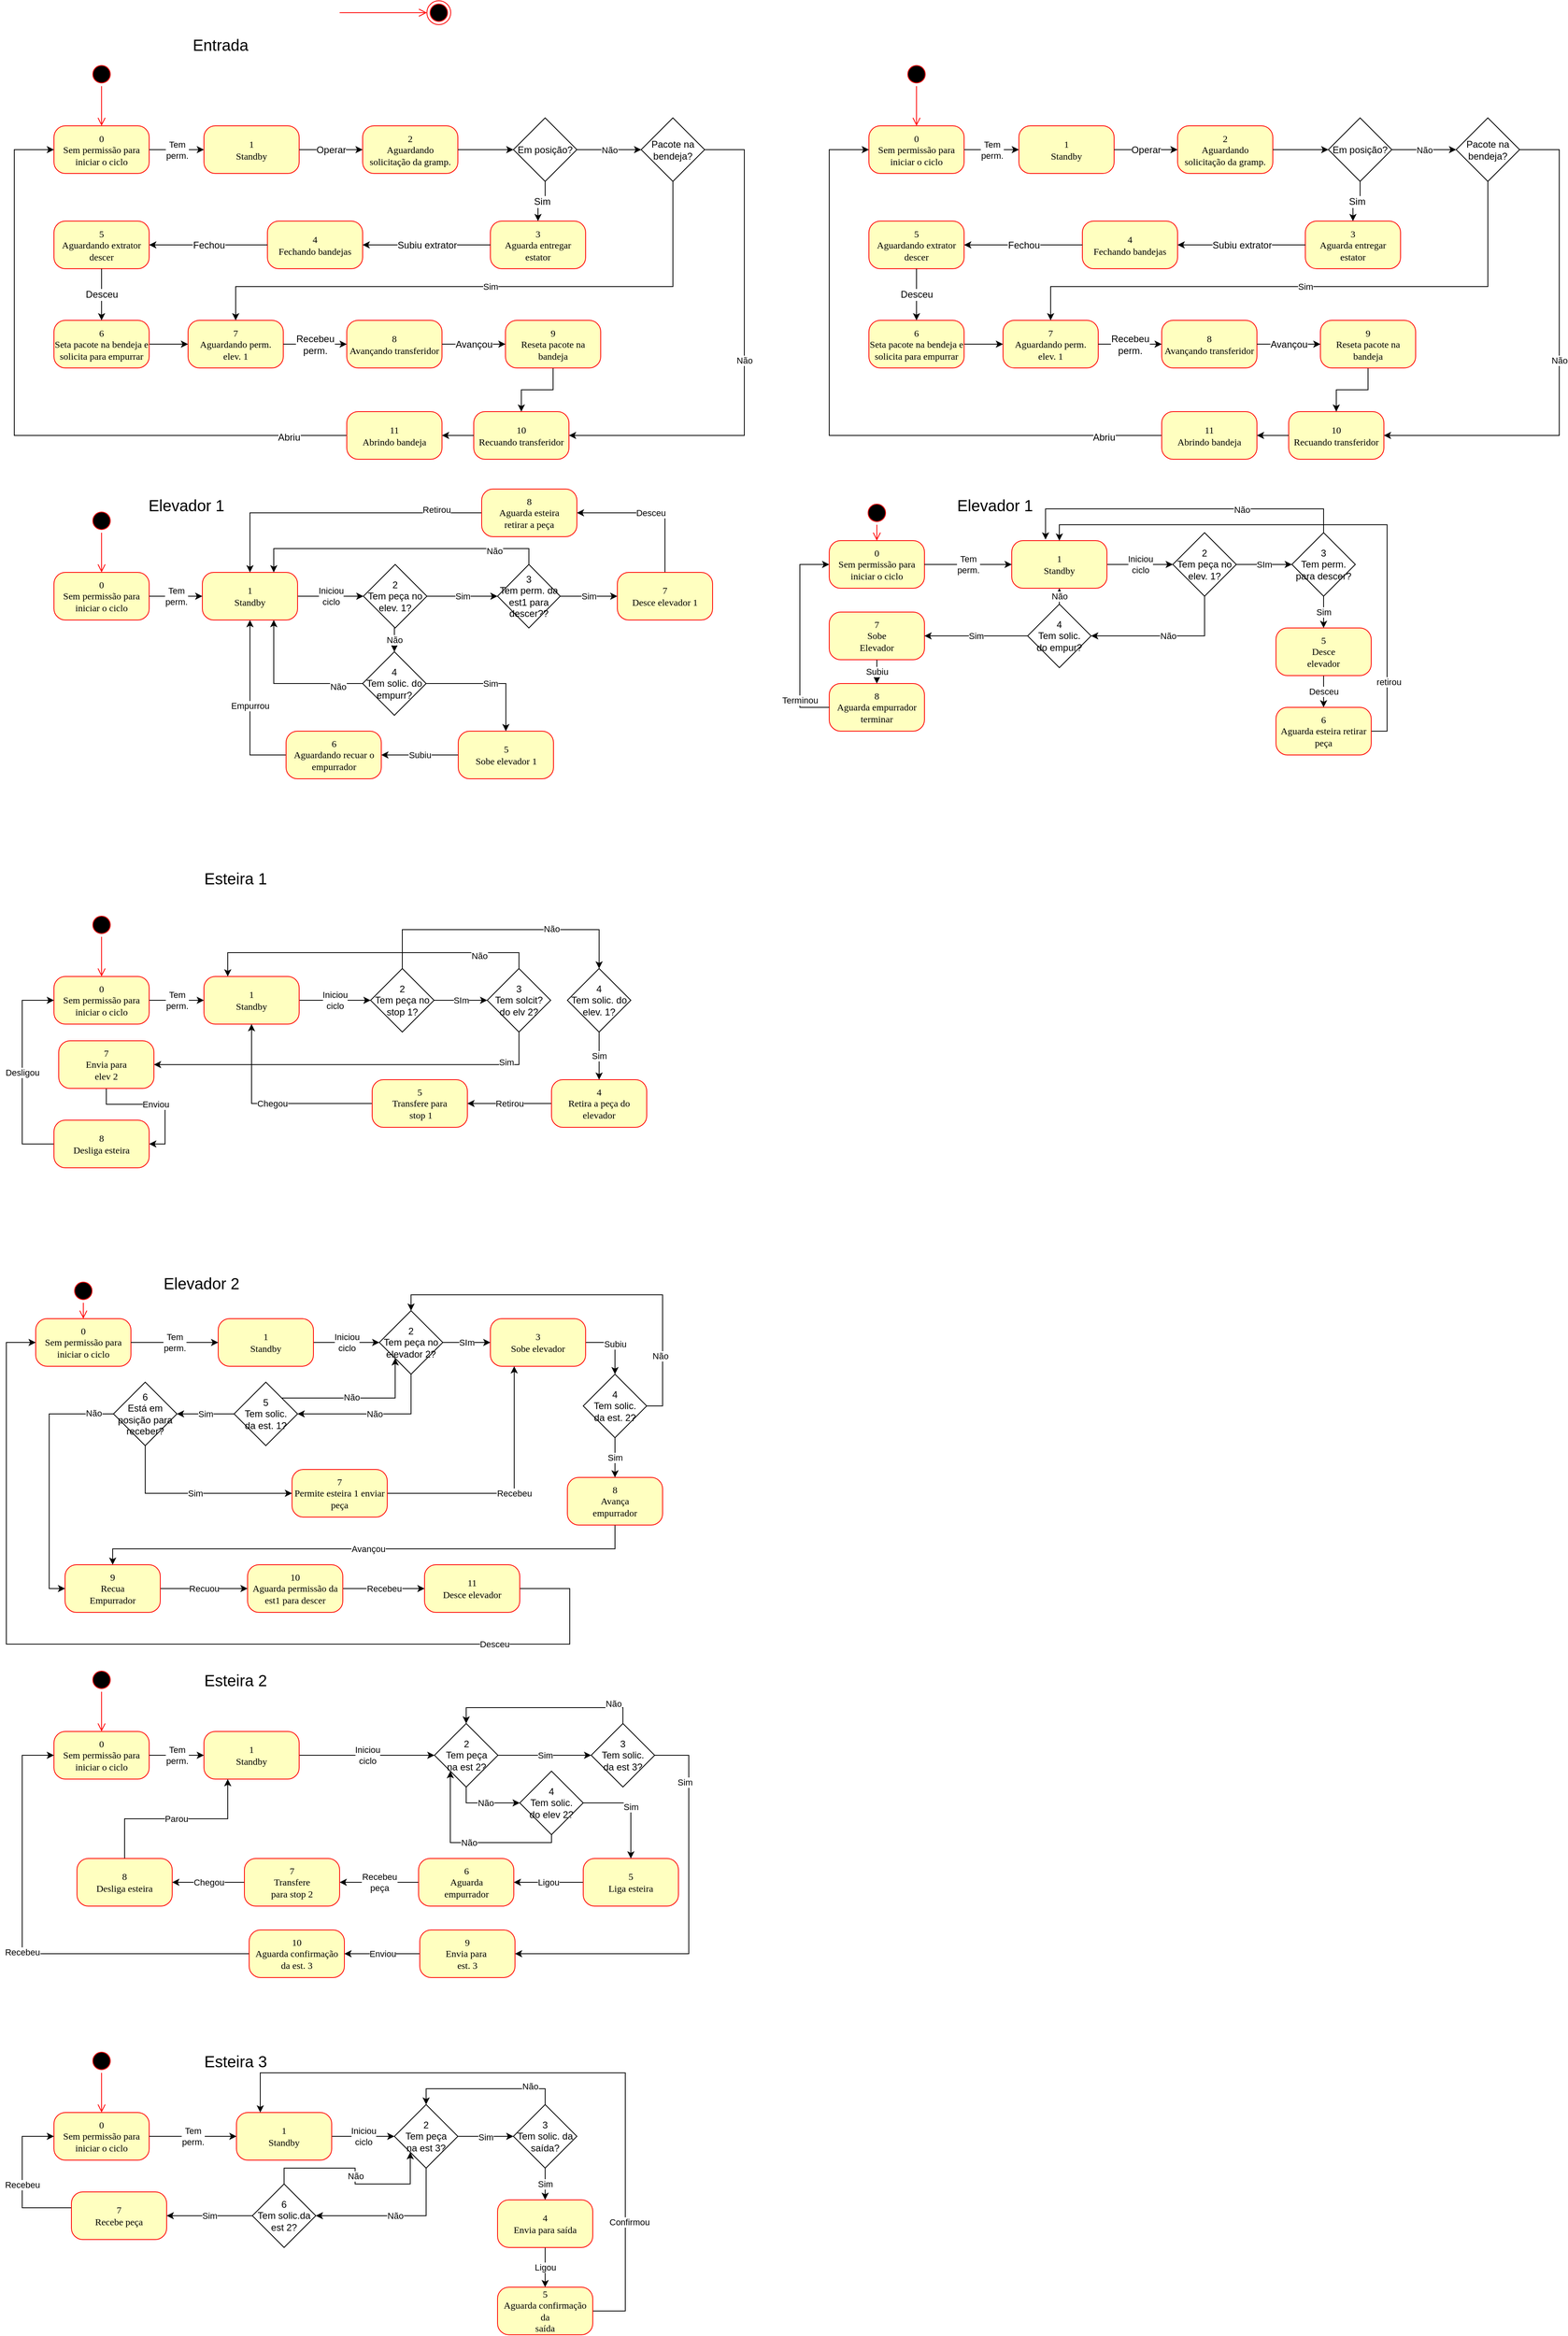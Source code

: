 <mxfile version="20.5.3" type="github">
  <diagram id="5bD0Sm8lKXCdUboGYtR0" name="Página-1">
    <mxGraphModel dx="898" dy="510" grid="1" gridSize="10" guides="1" tooltips="1" connect="1" arrows="1" fold="1" page="1" pageScale="1" pageWidth="827" pageHeight="1169" math="0" shadow="0">
      <root>
        <mxCell id="0" />
        <mxCell id="1" parent="0" />
        <mxCell id="29w5n5ecua9uh5Xct7Cv-1" value="Elevador 1" style="text;html=1;strokeColor=none;fillColor=none;align=center;verticalAlign=middle;whiteSpace=wrap;rounded=0;fontSize=20;" parent="1" vertex="1">
          <mxGeometry x="177" y="640" width="120" height="30" as="geometry" />
        </mxCell>
        <mxCell id="29w5n5ecua9uh5Xct7Cv-3" value="" style="ellipse;html=1;shape=endState;fillColor=#000000;strokeColor=#ff0000;rounded=1;shadow=0;comic=0;labelBackgroundColor=none;fontFamily=Verdana;fontSize=12;fontColor=#000000;align=center;" parent="1" vertex="1">
          <mxGeometry x="540" y="20" width="30" height="30" as="geometry" />
        </mxCell>
        <mxCell id="29w5n5ecua9uh5Xct7Cv-4" style="edgeStyle=elbowEdgeStyle;html=1;labelBackgroundColor=none;endArrow=open;endSize=8;strokeColor=#ff0000;fontFamily=Verdana;fontSize=12;align=left;" parent="1" target="29w5n5ecua9uh5Xct7Cv-3" edge="1">
          <mxGeometry relative="1" as="geometry">
            <mxPoint x="430" y="35" as="sourcePoint" />
          </mxGeometry>
        </mxCell>
        <mxCell id="29w5n5ecua9uh5Xct7Cv-6" value="Entrada" style="text;html=1;strokeColor=none;fillColor=none;align=center;verticalAlign=middle;whiteSpace=wrap;rounded=0;fontSize=20;" parent="1" vertex="1">
          <mxGeometry x="220" y="60" width="120" height="30" as="geometry" />
        </mxCell>
        <mxCell id="29w5n5ecua9uh5Xct7Cv-7" value="" style="ellipse;html=1;shape=startState;fillColor=#000000;strokeColor=#ff0000;rounded=1;shadow=0;comic=0;labelBackgroundColor=none;fontFamily=Verdana;fontSize=12;fontColor=#000000;align=center;direction=south;" parent="1" vertex="1">
          <mxGeometry x="115" y="660" width="30" height="30" as="geometry" />
        </mxCell>
        <mxCell id="29w5n5ecua9uh5Xct7Cv-8" value="0&lt;br&gt;Sem permissão para iniciar o ciclo" style="rounded=1;whiteSpace=wrap;html=1;arcSize=24;fillColor=#ffffc0;strokeColor=#ff0000;shadow=0;comic=0;labelBackgroundColor=none;fontFamily=Verdana;fontSize=12;fontColor=#000000;align=center;" parent="1" vertex="1">
          <mxGeometry x="70" y="740" width="120" height="60" as="geometry" />
        </mxCell>
        <mxCell id="wAQKpC-Zv9GFVsnHfMz6-75" value="Iniciou&lt;br&gt;ciclo" style="edgeStyle=orthogonalEdgeStyle;rounded=0;orthogonalLoop=1;jettySize=auto;html=1;exitX=1;exitY=0.5;exitDx=0;exitDy=0;entryX=0;entryY=0.5;entryDx=0;entryDy=0;" parent="1" source="29w5n5ecua9uh5Xct7Cv-11" target="wAQKpC-Zv9GFVsnHfMz6-72" edge="1">
          <mxGeometry relative="1" as="geometry" />
        </mxCell>
        <mxCell id="29w5n5ecua9uh5Xct7Cv-11" value="1&lt;br&gt;Standby" style="rounded=1;whiteSpace=wrap;html=1;arcSize=24;fillColor=#ffffc0;strokeColor=#ff0000;shadow=0;comic=0;labelBackgroundColor=none;fontFamily=Verdana;fontSize=12;fontColor=#000000;align=center;" parent="1" vertex="1">
          <mxGeometry x="257" y="740" width="120" height="60" as="geometry" />
        </mxCell>
        <mxCell id="29w5n5ecua9uh5Xct7Cv-12" value="Tem&lt;br&gt;perm." style="edgeStyle=orthogonalEdgeStyle;rounded=0;orthogonalLoop=1;jettySize=auto;html=1;" parent="1" source="29w5n5ecua9uh5Xct7Cv-8" target="29w5n5ecua9uh5Xct7Cv-11" edge="1">
          <mxGeometry relative="1" as="geometry" />
        </mxCell>
        <mxCell id="29w5n5ecua9uh5Xct7Cv-13" style="edgeStyle=orthogonalEdgeStyle;html=1;labelBackgroundColor=none;endArrow=open;endSize=8;strokeColor=#ff0000;fontFamily=Verdana;fontSize=12;align=left;entryX=0.5;entryY=0;entryDx=0;entryDy=0;" parent="1" source="29w5n5ecua9uh5Xct7Cv-7" target="29w5n5ecua9uh5Xct7Cv-8" edge="1">
          <mxGeometry relative="1" as="geometry">
            <mxPoint x="219" y="-175" as="targetPoint" />
          </mxGeometry>
        </mxCell>
        <mxCell id="29w5n5ecua9uh5Xct7Cv-25" value="" style="ellipse;html=1;shape=startState;fillColor=#000000;strokeColor=#ff0000;rounded=1;shadow=0;comic=0;labelBackgroundColor=none;fontFamily=Verdana;fontSize=12;fontColor=#000000;align=center;direction=south;" parent="1" vertex="1">
          <mxGeometry x="115" y="97.5" width="30" height="30" as="geometry" />
        </mxCell>
        <mxCell id="29w5n5ecua9uh5Xct7Cv-26" value="0&lt;br&gt;Sem permissão para iniciar o ciclo" style="rounded=1;whiteSpace=wrap;html=1;arcSize=24;fillColor=#ffffc0;strokeColor=#ff0000;shadow=0;comic=0;labelBackgroundColor=none;fontFamily=Verdana;fontSize=12;fontColor=#000000;align=center;" parent="1" vertex="1">
          <mxGeometry x="70" y="177.5" width="120" height="60" as="geometry" />
        </mxCell>
        <mxCell id="29w5n5ecua9uh5Xct7Cv-27" value="1&lt;br&gt;Standby" style="rounded=1;whiteSpace=wrap;html=1;arcSize=24;fillColor=#ffffc0;strokeColor=#ff0000;shadow=0;comic=0;labelBackgroundColor=none;fontFamily=Verdana;fontSize=12;fontColor=#000000;align=center;" parent="1" vertex="1">
          <mxGeometry x="259" y="177.5" width="120" height="60" as="geometry" />
        </mxCell>
        <mxCell id="29w5n5ecua9uh5Xct7Cv-28" value="Tem&lt;br&gt;perm." style="edgeStyle=orthogonalEdgeStyle;rounded=0;orthogonalLoop=1;jettySize=auto;html=1;" parent="1" source="29w5n5ecua9uh5Xct7Cv-26" target="29w5n5ecua9uh5Xct7Cv-27" edge="1">
          <mxGeometry relative="1" as="geometry" />
        </mxCell>
        <mxCell id="29w5n5ecua9uh5Xct7Cv-29" style="edgeStyle=orthogonalEdgeStyle;html=1;labelBackgroundColor=none;endArrow=open;endSize=8;strokeColor=#ff0000;fontFamily=Verdana;fontSize=12;align=left;entryX=0.5;entryY=0;entryDx=0;entryDy=0;" parent="1" source="29w5n5ecua9uh5Xct7Cv-25" target="29w5n5ecua9uh5Xct7Cv-26" edge="1">
          <mxGeometry relative="1" as="geometry">
            <mxPoint x="219" y="-97.5" as="targetPoint" />
          </mxGeometry>
        </mxCell>
        <mxCell id="29w5n5ecua9uh5Xct7Cv-30" value="2&lt;br&gt;Aguardando&lt;br&gt;solicitação da gramp." style="rounded=1;whiteSpace=wrap;html=1;arcSize=24;fillColor=#ffffc0;strokeColor=#ff0000;shadow=0;comic=0;labelBackgroundColor=none;fontFamily=Verdana;fontSize=12;fontColor=#000000;align=center;" parent="1" vertex="1">
          <mxGeometry x="459" y="177.5" width="120" height="60" as="geometry" />
        </mxCell>
        <mxCell id="29w5n5ecua9uh5Xct7Cv-31" value="Operar" style="edgeStyle=orthogonalEdgeStyle;rounded=0;orthogonalLoop=1;jettySize=auto;html=1;fontSize=12;" parent="1" source="29w5n5ecua9uh5Xct7Cv-27" target="29w5n5ecua9uh5Xct7Cv-30" edge="1">
          <mxGeometry relative="1" as="geometry" />
        </mxCell>
        <mxCell id="29w5n5ecua9uh5Xct7Cv-32" value="3&lt;br&gt;Aguarda entregar estator" style="rounded=1;whiteSpace=wrap;html=1;arcSize=24;fillColor=#ffffc0;strokeColor=#ff0000;shadow=0;comic=0;labelBackgroundColor=none;fontFamily=Verdana;fontSize=12;fontColor=#000000;align=center;" parent="1" vertex="1">
          <mxGeometry x="620" y="297.5" width="120" height="60" as="geometry" />
        </mxCell>
        <mxCell id="29w5n5ecua9uh5Xct7Cv-33" value="Sim" style="edgeStyle=orthogonalEdgeStyle;rounded=0;orthogonalLoop=1;jettySize=auto;html=1;exitX=0.5;exitY=1;exitDx=0;exitDy=0;entryX=0.5;entryY=0;entryDx=0;entryDy=0;fontSize=12;" parent="1" source="29w5n5ecua9uh5Xct7Cv-35" target="29w5n5ecua9uh5Xct7Cv-32" edge="1">
          <mxGeometry relative="1" as="geometry" />
        </mxCell>
        <mxCell id="29w5n5ecua9uh5Xct7Cv-34" value="Não" style="edgeStyle=orthogonalEdgeStyle;rounded=0;orthogonalLoop=1;jettySize=auto;html=1;" parent="1" source="29w5n5ecua9uh5Xct7Cv-35" target="29w5n5ecua9uh5Xct7Cv-57" edge="1">
          <mxGeometry relative="1" as="geometry" />
        </mxCell>
        <mxCell id="29w5n5ecua9uh5Xct7Cv-35" value="Em posição?" style="rhombus;whiteSpace=wrap;html=1;" parent="1" vertex="1">
          <mxGeometry x="649" y="167.5" width="80" height="80" as="geometry" />
        </mxCell>
        <mxCell id="29w5n5ecua9uh5Xct7Cv-36" value="" style="edgeStyle=orthogonalEdgeStyle;rounded=0;orthogonalLoop=1;jettySize=auto;html=1;fontSize=20;" parent="1" source="29w5n5ecua9uh5Xct7Cv-30" target="29w5n5ecua9uh5Xct7Cv-35" edge="1">
          <mxGeometry relative="1" as="geometry" />
        </mxCell>
        <mxCell id="29w5n5ecua9uh5Xct7Cv-37" value="4&lt;br&gt;Fechando bandejas" style="rounded=1;whiteSpace=wrap;html=1;arcSize=24;fillColor=#ffffc0;strokeColor=#ff0000;shadow=0;comic=0;labelBackgroundColor=none;fontFamily=Verdana;fontSize=12;fontColor=#000000;align=center;" parent="1" vertex="1">
          <mxGeometry x="339" y="297.5" width="120" height="60" as="geometry" />
        </mxCell>
        <mxCell id="29w5n5ecua9uh5Xct7Cv-38" value="Subiu extrator" style="edgeStyle=orthogonalEdgeStyle;rounded=0;orthogonalLoop=1;jettySize=auto;html=1;fontSize=12;" parent="1" source="29w5n5ecua9uh5Xct7Cv-32" target="29w5n5ecua9uh5Xct7Cv-37" edge="1">
          <mxGeometry relative="1" as="geometry" />
        </mxCell>
        <mxCell id="29w5n5ecua9uh5Xct7Cv-39" value="5&lt;br&gt;Aguardando extrator descer" style="rounded=1;whiteSpace=wrap;html=1;arcSize=24;fillColor=#ffffc0;strokeColor=#ff0000;shadow=0;comic=0;labelBackgroundColor=none;fontFamily=Verdana;fontSize=12;fontColor=#000000;align=center;" parent="1" vertex="1">
          <mxGeometry x="70" y="297.5" width="120" height="60" as="geometry" />
        </mxCell>
        <mxCell id="29w5n5ecua9uh5Xct7Cv-40" value="Fechou" style="edgeStyle=orthogonalEdgeStyle;rounded=0;orthogonalLoop=1;jettySize=auto;html=1;fontSize=12;" parent="1" source="29w5n5ecua9uh5Xct7Cv-37" target="29w5n5ecua9uh5Xct7Cv-39" edge="1">
          <mxGeometry relative="1" as="geometry" />
        </mxCell>
        <mxCell id="29w5n5ecua9uh5Xct7Cv-41" value="7&lt;br&gt;Aguardando perm.&lt;br&gt;elev. 1" style="rounded=1;whiteSpace=wrap;html=1;arcSize=24;fillColor=#ffffc0;strokeColor=#ff0000;shadow=0;comic=0;labelBackgroundColor=none;fontFamily=Verdana;fontSize=12;fontColor=#000000;align=center;" parent="1" vertex="1">
          <mxGeometry x="239" y="422.5" width="120" height="60" as="geometry" />
        </mxCell>
        <mxCell id="29w5n5ecua9uh5Xct7Cv-42" value="8&lt;br&gt;Avançando transferidor" style="rounded=1;whiteSpace=wrap;html=1;arcSize=24;fillColor=#ffffc0;strokeColor=#ff0000;shadow=0;comic=0;labelBackgroundColor=none;fontFamily=Verdana;fontSize=12;fontColor=#000000;align=center;" parent="1" vertex="1">
          <mxGeometry x="439" y="422.5" width="120" height="60" as="geometry" />
        </mxCell>
        <mxCell id="29w5n5ecua9uh5Xct7Cv-43" value="Recebeu&lt;br&gt;perm." style="edgeStyle=orthogonalEdgeStyle;rounded=0;orthogonalLoop=1;jettySize=auto;html=1;fontSize=12;" parent="1" source="29w5n5ecua9uh5Xct7Cv-41" target="29w5n5ecua9uh5Xct7Cv-42" edge="1">
          <mxGeometry relative="1" as="geometry" />
        </mxCell>
        <mxCell id="29w5n5ecua9uh5Xct7Cv-44" value="10&lt;br&gt;Recuando transferidor" style="rounded=1;whiteSpace=wrap;html=1;arcSize=24;fillColor=#ffffc0;strokeColor=#ff0000;shadow=0;comic=0;labelBackgroundColor=none;fontFamily=Verdana;fontSize=12;fontColor=#000000;align=center;" parent="1" vertex="1">
          <mxGeometry x="599" y="537.5" width="120" height="60" as="geometry" />
        </mxCell>
        <mxCell id="29w5n5ecua9uh5Xct7Cv-45" value="" style="edgeStyle=orthogonalEdgeStyle;rounded=0;orthogonalLoop=1;jettySize=auto;html=1;fontSize=12;" parent="1" source="29w5n5ecua9uh5Xct7Cv-46" target="29w5n5ecua9uh5Xct7Cv-41" edge="1">
          <mxGeometry relative="1" as="geometry" />
        </mxCell>
        <mxCell id="29w5n5ecua9uh5Xct7Cv-46" value="6&lt;br&gt;Seta pacote na bendeja e solicita para empurrar" style="rounded=1;whiteSpace=wrap;html=1;arcSize=24;fillColor=#ffffc0;strokeColor=#ff0000;shadow=0;comic=0;labelBackgroundColor=none;fontFamily=Verdana;fontSize=12;fontColor=#000000;align=center;" parent="1" vertex="1">
          <mxGeometry x="70" y="422.5" width="120" height="60" as="geometry" />
        </mxCell>
        <mxCell id="29w5n5ecua9uh5Xct7Cv-47" value="Desceu" style="edgeStyle=orthogonalEdgeStyle;rounded=0;orthogonalLoop=1;jettySize=auto;html=1;fontSize=12;" parent="1" source="29w5n5ecua9uh5Xct7Cv-39" target="29w5n5ecua9uh5Xct7Cv-46" edge="1">
          <mxGeometry relative="1" as="geometry" />
        </mxCell>
        <mxCell id="29w5n5ecua9uh5Xct7Cv-48" style="edgeStyle=orthogonalEdgeStyle;rounded=0;orthogonalLoop=1;jettySize=auto;html=1;exitX=0;exitY=0.5;exitDx=0;exitDy=0;entryX=0;entryY=0.5;entryDx=0;entryDy=0;fontSize=12;" parent="1" source="29w5n5ecua9uh5Xct7Cv-50" target="29w5n5ecua9uh5Xct7Cv-26" edge="1">
          <mxGeometry relative="1" as="geometry">
            <Array as="points">
              <mxPoint x="20" y="567" />
              <mxPoint x="20" y="207" />
            </Array>
          </mxGeometry>
        </mxCell>
        <mxCell id="29w5n5ecua9uh5Xct7Cv-49" value="Abriu" style="edgeLabel;html=1;align=center;verticalAlign=middle;resizable=0;points=[];fontSize=12;" parent="29w5n5ecua9uh5Xct7Cv-48" vertex="1" connectable="0">
          <mxGeometry x="-0.823" y="2" relative="1" as="geometry">
            <mxPoint as="offset" />
          </mxGeometry>
        </mxCell>
        <mxCell id="29w5n5ecua9uh5Xct7Cv-50" value="11&lt;br&gt;Abrindo bandeja" style="rounded=1;whiteSpace=wrap;html=1;arcSize=24;fillColor=#ffffc0;strokeColor=#ff0000;shadow=0;comic=0;labelBackgroundColor=none;fontFamily=Verdana;fontSize=12;fontColor=#000000;align=center;" parent="1" vertex="1">
          <mxGeometry x="439" y="537.5" width="120" height="60" as="geometry" />
        </mxCell>
        <mxCell id="29w5n5ecua9uh5Xct7Cv-51" value="" style="edgeStyle=orthogonalEdgeStyle;rounded=0;orthogonalLoop=1;jettySize=auto;html=1;fontSize=12;" parent="1" source="29w5n5ecua9uh5Xct7Cv-44" target="29w5n5ecua9uh5Xct7Cv-50" edge="1">
          <mxGeometry relative="1" as="geometry" />
        </mxCell>
        <mxCell id="29w5n5ecua9uh5Xct7Cv-52" value="" style="edgeStyle=orthogonalEdgeStyle;rounded=0;orthogonalLoop=1;jettySize=auto;html=1;fontSize=12;" parent="1" source="29w5n5ecua9uh5Xct7Cv-53" target="29w5n5ecua9uh5Xct7Cv-44" edge="1">
          <mxGeometry relative="1" as="geometry" />
        </mxCell>
        <mxCell id="29w5n5ecua9uh5Xct7Cv-53" value="9&lt;br&gt;Reseta pacote na bandeja" style="rounded=1;whiteSpace=wrap;html=1;arcSize=24;fillColor=#ffffc0;strokeColor=#ff0000;shadow=0;comic=0;labelBackgroundColor=none;fontFamily=Verdana;fontSize=12;fontColor=#000000;align=center;" parent="1" vertex="1">
          <mxGeometry x="639" y="422.5" width="120" height="60" as="geometry" />
        </mxCell>
        <mxCell id="29w5n5ecua9uh5Xct7Cv-54" value="Avançou" style="edgeStyle=orthogonalEdgeStyle;rounded=0;orthogonalLoop=1;jettySize=auto;html=1;fontSize=12;" parent="1" source="29w5n5ecua9uh5Xct7Cv-42" target="29w5n5ecua9uh5Xct7Cv-53" edge="1">
          <mxGeometry relative="1" as="geometry" />
        </mxCell>
        <mxCell id="29w5n5ecua9uh5Xct7Cv-55" value="Não" style="edgeStyle=orthogonalEdgeStyle;rounded=0;orthogonalLoop=1;jettySize=auto;html=1;exitX=1;exitY=0.5;exitDx=0;exitDy=0;entryX=1;entryY=0.5;entryDx=0;entryDy=0;" parent="1" source="29w5n5ecua9uh5Xct7Cv-57" target="29w5n5ecua9uh5Xct7Cv-44" edge="1">
          <mxGeometry relative="1" as="geometry">
            <Array as="points">
              <mxPoint x="940" y="207" />
              <mxPoint x="940" y="567" />
            </Array>
          </mxGeometry>
        </mxCell>
        <mxCell id="29w5n5ecua9uh5Xct7Cv-56" value="Sim" style="edgeStyle=orthogonalEdgeStyle;rounded=0;orthogonalLoop=1;jettySize=auto;html=1;exitX=0.5;exitY=1;exitDx=0;exitDy=0;" parent="1" source="29w5n5ecua9uh5Xct7Cv-57" target="29w5n5ecua9uh5Xct7Cv-41" edge="1">
          <mxGeometry relative="1" as="geometry">
            <Array as="points">
              <mxPoint x="850" y="380" />
              <mxPoint x="299" y="380" />
            </Array>
          </mxGeometry>
        </mxCell>
        <mxCell id="29w5n5ecua9uh5Xct7Cv-57" value="Pacote na bendeja?" style="rhombus;whiteSpace=wrap;html=1;" parent="1" vertex="1">
          <mxGeometry x="810" y="167.5" width="80" height="80" as="geometry" />
        </mxCell>
        <mxCell id="wAQKpC-Zv9GFVsnHfMz6-97" value="Subiu" style="edgeStyle=orthogonalEdgeStyle;rounded=0;orthogonalLoop=1;jettySize=auto;html=1;exitX=0;exitY=0.5;exitDx=0;exitDy=0;entryX=1;entryY=0.5;entryDx=0;entryDy=0;" parent="1" source="29w5n5ecua9uh5Xct7Cv-116" target="29w5n5ecua9uh5Xct7Cv-118" edge="1">
          <mxGeometry relative="1" as="geometry" />
        </mxCell>
        <mxCell id="29w5n5ecua9uh5Xct7Cv-116" value="5&lt;br&gt;Sobe elevador 1" style="rounded=1;whiteSpace=wrap;html=1;arcSize=24;fillColor=#ffffc0;strokeColor=#ff0000;shadow=0;comic=0;labelBackgroundColor=none;fontFamily=Verdana;fontSize=12;fontColor=#000000;align=center;" parent="1" vertex="1">
          <mxGeometry x="579.5" y="940" width="120" height="60" as="geometry" />
        </mxCell>
        <mxCell id="wAQKpC-Zv9GFVsnHfMz6-96" value="Empurrou" style="edgeStyle=orthogonalEdgeStyle;rounded=0;orthogonalLoop=1;jettySize=auto;html=1;exitX=0;exitY=0.5;exitDx=0;exitDy=0;entryX=0.5;entryY=1;entryDx=0;entryDy=0;" parent="1" source="29w5n5ecua9uh5Xct7Cv-118" target="29w5n5ecua9uh5Xct7Cv-11" edge="1">
          <mxGeometry relative="1" as="geometry" />
        </mxCell>
        <mxCell id="29w5n5ecua9uh5Xct7Cv-118" value="6&lt;br&gt;Aguardando recuar o empurrador" style="rounded=1;whiteSpace=wrap;html=1;arcSize=24;fillColor=#ffffc0;strokeColor=#ff0000;shadow=0;comic=0;labelBackgroundColor=none;fontFamily=Verdana;fontSize=12;fontColor=#000000;align=center;" parent="1" vertex="1">
          <mxGeometry x="362.5" y="940" width="120" height="60" as="geometry" />
        </mxCell>
        <mxCell id="29w5n5ecua9uh5Xct7Cv-169" value="Esteira 1" style="text;html=1;strokeColor=none;fillColor=none;align=center;verticalAlign=middle;whiteSpace=wrap;rounded=0;fontSize=20;" parent="1" vertex="1">
          <mxGeometry x="239" y="1110" width="120" height="30" as="geometry" />
        </mxCell>
        <mxCell id="29w5n5ecua9uh5Xct7Cv-170" value="" style="ellipse;html=1;shape=startState;fillColor=#000000;strokeColor=#ff0000;rounded=1;shadow=0;comic=0;labelBackgroundColor=none;fontFamily=Verdana;fontSize=12;fontColor=#000000;align=center;direction=south;" parent="1" vertex="1">
          <mxGeometry x="115" y="1169" width="30" height="30" as="geometry" />
        </mxCell>
        <mxCell id="29w5n5ecua9uh5Xct7Cv-171" value="0&lt;br&gt;Sem permissão para iniciar o ciclo" style="rounded=1;whiteSpace=wrap;html=1;arcSize=24;fillColor=#ffffc0;strokeColor=#ff0000;shadow=0;comic=0;labelBackgroundColor=none;fontFamily=Verdana;fontSize=12;fontColor=#000000;align=center;" parent="1" vertex="1">
          <mxGeometry x="70" y="1249" width="120" height="60" as="geometry" />
        </mxCell>
        <mxCell id="wAQKpC-Zv9GFVsnHfMz6-60" value="Iniciou&lt;br&gt;ciclo" style="edgeStyle=orthogonalEdgeStyle;rounded=0;orthogonalLoop=1;jettySize=auto;html=1;" parent="1" source="29w5n5ecua9uh5Xct7Cv-174" target="wAQKpC-Zv9GFVsnHfMz6-58" edge="1">
          <mxGeometry relative="1" as="geometry" />
        </mxCell>
        <mxCell id="29w5n5ecua9uh5Xct7Cv-174" value="1&lt;br&gt;Standby" style="rounded=1;whiteSpace=wrap;html=1;arcSize=24;fillColor=#ffffc0;strokeColor=#ff0000;shadow=0;comic=0;labelBackgroundColor=none;fontFamily=Verdana;fontSize=12;fontColor=#000000;align=center;" parent="1" vertex="1">
          <mxGeometry x="259" y="1249" width="120" height="60" as="geometry" />
        </mxCell>
        <mxCell id="29w5n5ecua9uh5Xct7Cv-175" value="Tem&lt;br&gt;perm." style="edgeStyle=orthogonalEdgeStyle;rounded=0;orthogonalLoop=1;jettySize=auto;html=1;" parent="1" source="29w5n5ecua9uh5Xct7Cv-171" target="29w5n5ecua9uh5Xct7Cv-174" edge="1">
          <mxGeometry relative="1" as="geometry" />
        </mxCell>
        <mxCell id="29w5n5ecua9uh5Xct7Cv-176" style="edgeStyle=orthogonalEdgeStyle;html=1;labelBackgroundColor=none;endArrow=open;endSize=8;strokeColor=#ff0000;fontFamily=Verdana;fontSize=12;align=left;entryX=0.5;entryY=0;entryDx=0;entryDy=0;" parent="1" source="29w5n5ecua9uh5Xct7Cv-170" target="29w5n5ecua9uh5Xct7Cv-171" edge="1">
          <mxGeometry relative="1" as="geometry">
            <mxPoint x="219" y="334" as="targetPoint" />
          </mxGeometry>
        </mxCell>
        <mxCell id="29w5n5ecua9uh5Xct7Cv-183" value="Retirou" style="edgeStyle=orthogonalEdgeStyle;rounded=0;orthogonalLoop=1;jettySize=auto;html=1;entryX=1;entryY=0.5;entryDx=0;entryDy=0;" parent="1" source="29w5n5ecua9uh5Xct7Cv-185" target="29w5n5ecua9uh5Xct7Cv-188" edge="1">
          <mxGeometry relative="1" as="geometry">
            <mxPoint x="352.0" y="1409" as="targetPoint" />
          </mxGeometry>
        </mxCell>
        <mxCell id="29w5n5ecua9uh5Xct7Cv-185" value="4&lt;br&gt;Retira a peça do elevador" style="rounded=1;whiteSpace=wrap;html=1;arcSize=24;fillColor=#ffffc0;strokeColor=#ff0000;shadow=0;comic=0;labelBackgroundColor=none;fontFamily=Verdana;fontSize=12;fontColor=#000000;align=center;" parent="1" vertex="1">
          <mxGeometry x="697" y="1379" width="120" height="60" as="geometry" />
        </mxCell>
        <mxCell id="29w5n5ecua9uh5Xct7Cv-186" value="Chegou" style="edgeStyle=orthogonalEdgeStyle;rounded=0;orthogonalLoop=1;jettySize=auto;html=1;entryX=0.5;entryY=1;entryDx=0;entryDy=0;" parent="1" source="29w5n5ecua9uh5Xct7Cv-188" target="29w5n5ecua9uh5Xct7Cv-174" edge="1">
          <mxGeometry relative="1" as="geometry">
            <mxPoint x="379" y="1409" as="targetPoint" />
          </mxGeometry>
        </mxCell>
        <mxCell id="29w5n5ecua9uh5Xct7Cv-188" value="5&lt;br&gt;Transfere para&lt;br&gt;&amp;nbsp;stop 1" style="rounded=1;whiteSpace=wrap;html=1;arcSize=24;fillColor=#ffffc0;strokeColor=#ff0000;shadow=0;comic=0;labelBackgroundColor=none;fontFamily=Verdana;fontSize=12;fontColor=#000000;align=center;" parent="1" vertex="1">
          <mxGeometry x="471" y="1379" width="120" height="60" as="geometry" />
        </mxCell>
        <mxCell id="29w5n5ecua9uh5Xct7Cv-211" value="Enviou" style="edgeStyle=orthogonalEdgeStyle;rounded=0;orthogonalLoop=1;jettySize=auto;html=1;entryX=1;entryY=0.5;entryDx=0;entryDy=0;" parent="1" source="29w5n5ecua9uh5Xct7Cv-193" target="29w5n5ecua9uh5Xct7Cv-210" edge="1">
          <mxGeometry relative="1" as="geometry" />
        </mxCell>
        <mxCell id="29w5n5ecua9uh5Xct7Cv-193" value="7&lt;br&gt;Envia para&lt;br&gt;elev 2" style="rounded=1;whiteSpace=wrap;html=1;arcSize=24;fillColor=#ffffc0;strokeColor=#ff0000;shadow=0;comic=0;labelBackgroundColor=none;fontFamily=Verdana;fontSize=12;fontColor=#000000;align=center;" parent="1" vertex="1">
          <mxGeometry x="76" y="1330" width="120" height="60" as="geometry" />
        </mxCell>
        <mxCell id="29w5n5ecua9uh5Xct7Cv-215" value="Desligou" style="edgeStyle=orthogonalEdgeStyle;rounded=0;orthogonalLoop=1;jettySize=auto;html=1;exitX=0;exitY=0.5;exitDx=0;exitDy=0;entryX=0;entryY=0.5;entryDx=0;entryDy=0;" parent="1" source="29w5n5ecua9uh5Xct7Cv-210" target="29w5n5ecua9uh5Xct7Cv-171" edge="1">
          <mxGeometry relative="1" as="geometry">
            <Array as="points">
              <mxPoint x="30" y="1460" />
              <mxPoint x="30" y="1279" />
            </Array>
          </mxGeometry>
        </mxCell>
        <mxCell id="29w5n5ecua9uh5Xct7Cv-210" value="8&lt;br&gt;Desliga esteira" style="rounded=1;whiteSpace=wrap;html=1;arcSize=24;fillColor=#ffffc0;strokeColor=#ff0000;shadow=0;comic=0;labelBackgroundColor=none;fontFamily=Verdana;fontSize=12;fontColor=#000000;align=center;" parent="1" vertex="1">
          <mxGeometry x="70" y="1430" width="120" height="60" as="geometry" />
        </mxCell>
        <mxCell id="29w5n5ecua9uh5Xct7Cv-217" value="Elevador 2" style="text;html=1;strokeColor=none;fillColor=none;align=center;verticalAlign=middle;whiteSpace=wrap;rounded=0;fontSize=20;" parent="1" vertex="1">
          <mxGeometry x="196" y="1620" width="120" height="30" as="geometry" />
        </mxCell>
        <mxCell id="29w5n5ecua9uh5Xct7Cv-218" value="" style="ellipse;html=1;shape=startState;fillColor=#000000;strokeColor=#ff0000;rounded=1;shadow=0;comic=0;labelBackgroundColor=none;fontFamily=Verdana;fontSize=12;fontColor=#000000;align=center;direction=south;" parent="1" vertex="1">
          <mxGeometry x="92" y="1630" width="30" height="30" as="geometry" />
        </mxCell>
        <mxCell id="29w5n5ecua9uh5Xct7Cv-219" value="0&lt;br&gt;Sem permissão para iniciar o ciclo" style="rounded=1;whiteSpace=wrap;html=1;arcSize=24;fillColor=#ffffc0;strokeColor=#ff0000;shadow=0;comic=0;labelBackgroundColor=none;fontFamily=Verdana;fontSize=12;fontColor=#000000;align=center;" parent="1" vertex="1">
          <mxGeometry x="47" y="1680" width="120" height="60" as="geometry" />
        </mxCell>
        <mxCell id="wAQKpC-Zv9GFVsnHfMz6-38" value="Iniciou&lt;br&gt;ciclo" style="edgeStyle=orthogonalEdgeStyle;rounded=0;orthogonalLoop=1;jettySize=auto;html=1;" parent="1" source="29w5n5ecua9uh5Xct7Cv-223" target="wAQKpC-Zv9GFVsnHfMz6-36" edge="1">
          <mxGeometry relative="1" as="geometry" />
        </mxCell>
        <mxCell id="29w5n5ecua9uh5Xct7Cv-223" value="1&lt;br&gt;Standby" style="rounded=1;whiteSpace=wrap;html=1;arcSize=24;fillColor=#ffffc0;strokeColor=#ff0000;shadow=0;comic=0;labelBackgroundColor=none;fontFamily=Verdana;fontSize=12;fontColor=#000000;align=center;" parent="1" vertex="1">
          <mxGeometry x="277" y="1680" width="120" height="60" as="geometry" />
        </mxCell>
        <mxCell id="29w5n5ecua9uh5Xct7Cv-224" value="Tem&lt;br&gt;perm." style="edgeStyle=orthogonalEdgeStyle;rounded=0;orthogonalLoop=1;jettySize=auto;html=1;" parent="1" source="29w5n5ecua9uh5Xct7Cv-219" target="29w5n5ecua9uh5Xct7Cv-223" edge="1">
          <mxGeometry relative="1" as="geometry" />
        </mxCell>
        <mxCell id="29w5n5ecua9uh5Xct7Cv-225" style="edgeStyle=orthogonalEdgeStyle;html=1;labelBackgroundColor=none;endArrow=open;endSize=8;strokeColor=#ff0000;fontFamily=Verdana;fontSize=12;align=left;entryX=0.5;entryY=0;entryDx=0;entryDy=0;" parent="1" source="29w5n5ecua9uh5Xct7Cv-218" target="29w5n5ecua9uh5Xct7Cv-219" edge="1">
          <mxGeometry relative="1" as="geometry">
            <mxPoint x="196" y="795" as="targetPoint" />
          </mxGeometry>
        </mxCell>
        <mxCell id="wAQKpC-Zv9GFVsnHfMz6-52" value="Sim" style="edgeStyle=orthogonalEdgeStyle;rounded=0;orthogonalLoop=1;jettySize=auto;html=1;exitX=0.5;exitY=1;exitDx=0;exitDy=0;entryX=0.5;entryY=0;entryDx=0;entryDy=0;" parent="1" source="29w5n5ecua9uh5Xct7Cv-228" target="29w5n5ecua9uh5Xct7Cv-241" edge="1">
          <mxGeometry relative="1" as="geometry" />
        </mxCell>
        <mxCell id="wAQKpC-Zv9GFVsnHfMz6-184" style="edgeStyle=orthogonalEdgeStyle;rounded=0;orthogonalLoop=1;jettySize=auto;html=1;exitX=1;exitY=0.5;exitDx=0;exitDy=0;entryX=0.5;entryY=0;entryDx=0;entryDy=0;" parent="1" source="29w5n5ecua9uh5Xct7Cv-228" target="wAQKpC-Zv9GFVsnHfMz6-36" edge="1">
          <mxGeometry relative="1" as="geometry" />
        </mxCell>
        <mxCell id="wAQKpC-Zv9GFVsnHfMz6-185" value="Não" style="edgeLabel;html=1;align=center;verticalAlign=middle;resizable=0;points=[];" parent="wAQKpC-Zv9GFVsnHfMz6-184" vertex="1" connectable="0">
          <mxGeometry x="-0.663" y="3" relative="1" as="geometry">
            <mxPoint as="offset" />
          </mxGeometry>
        </mxCell>
        <mxCell id="29w5n5ecua9uh5Xct7Cv-228" value="4&lt;br&gt;Tem solic.&lt;br&gt;da est. 2?" style="rhombus;whiteSpace=wrap;html=1;" parent="1" vertex="1">
          <mxGeometry x="737" y="1750" width="80" height="80" as="geometry" />
        </mxCell>
        <mxCell id="wAQKpC-Zv9GFVsnHfMz6-54" value="Recebeu" style="edgeStyle=orthogonalEdgeStyle;rounded=0;orthogonalLoop=1;jettySize=auto;html=1;entryX=0.25;entryY=1;entryDx=0;entryDy=0;" parent="1" source="29w5n5ecua9uh5Xct7Cv-232" target="wAQKpC-Zv9GFVsnHfMz6-40" edge="1">
          <mxGeometry relative="1" as="geometry">
            <mxPoint x="460" y="1900" as="targetPoint" />
          </mxGeometry>
        </mxCell>
        <mxCell id="29w5n5ecua9uh5Xct7Cv-232" value="7&lt;br&gt;Permite esteira 1 enviar peça" style="rounded=1;whiteSpace=wrap;html=1;arcSize=24;fillColor=#ffffc0;strokeColor=#ff0000;shadow=0;comic=0;labelBackgroundColor=none;fontFamily=Verdana;fontSize=12;fontColor=#000000;align=center;" parent="1" vertex="1">
          <mxGeometry x="370" y="1870" width="120" height="60" as="geometry" />
        </mxCell>
        <mxCell id="29w5n5ecua9uh5Xct7Cv-237" style="edgeStyle=orthogonalEdgeStyle;rounded=0;orthogonalLoop=1;jettySize=auto;html=1;exitX=0.5;exitY=0;exitDx=0;exitDy=0;entryX=0;entryY=0.5;entryDx=0;entryDy=0;strokeColor=none;" parent="1" edge="1">
          <mxGeometry relative="1" as="geometry">
            <mxPoint x="113" y="2000" as="sourcePoint" />
            <mxPoint x="394.0" y="2110" as="targetPoint" />
          </mxGeometry>
        </mxCell>
        <mxCell id="29w5n5ecua9uh5Xct7Cv-248" value="Avançou" style="edgeStyle=orthogonalEdgeStyle;rounded=0;orthogonalLoop=1;jettySize=auto;html=1;exitX=0.5;exitY=1;exitDx=0;exitDy=0;" parent="1" source="29w5n5ecua9uh5Xct7Cv-241" target="29w5n5ecua9uh5Xct7Cv-246" edge="1">
          <mxGeometry relative="1" as="geometry">
            <mxPoint x="596" y="1950" as="sourcePoint" />
            <Array as="points">
              <mxPoint x="777" y="1970" />
              <mxPoint x="144" y="1970" />
            </Array>
          </mxGeometry>
        </mxCell>
        <mxCell id="29w5n5ecua9uh5Xct7Cv-241" value="8&lt;br&gt;Avança&lt;br&gt;empurrador" style="rounded=1;whiteSpace=wrap;html=1;arcSize=24;fillColor=#ffffc0;strokeColor=#ff0000;shadow=0;comic=0;labelBackgroundColor=none;fontFamily=Verdana;fontSize=12;fontColor=#000000;align=center;" parent="1" vertex="1">
          <mxGeometry x="717" y="1880" width="120" height="60" as="geometry" />
        </mxCell>
        <mxCell id="29w5n5ecua9uh5Xct7Cv-254" value="Recuou" style="edgeStyle=orthogonalEdgeStyle;rounded=0;orthogonalLoop=1;jettySize=auto;html=1;" parent="1" source="29w5n5ecua9uh5Xct7Cv-246" target="29w5n5ecua9uh5Xct7Cv-252" edge="1">
          <mxGeometry relative="1" as="geometry" />
        </mxCell>
        <mxCell id="29w5n5ecua9uh5Xct7Cv-246" value="9&lt;br&gt;Recua&lt;br&gt;Empurrador" style="rounded=1;whiteSpace=wrap;html=1;arcSize=24;fillColor=#ffffc0;strokeColor=#ff0000;shadow=0;comic=0;labelBackgroundColor=none;fontFamily=Verdana;fontSize=12;fontColor=#000000;align=center;" parent="1" vertex="1">
          <mxGeometry x="84" y="1990" width="120" height="60" as="geometry" />
        </mxCell>
        <mxCell id="29w5n5ecua9uh5Xct7Cv-256" value="Recebeu" style="edgeStyle=orthogonalEdgeStyle;rounded=0;orthogonalLoop=1;jettySize=auto;html=1;" parent="1" source="29w5n5ecua9uh5Xct7Cv-252" target="29w5n5ecua9uh5Xct7Cv-255" edge="1">
          <mxGeometry relative="1" as="geometry" />
        </mxCell>
        <mxCell id="29w5n5ecua9uh5Xct7Cv-252" value="10&lt;br&gt;Aguarda permissão da est1 para descer" style="rounded=1;whiteSpace=wrap;html=1;arcSize=24;fillColor=#ffffc0;strokeColor=#ff0000;shadow=0;comic=0;labelBackgroundColor=none;fontFamily=Verdana;fontSize=12;fontColor=#000000;align=center;" parent="1" vertex="1">
          <mxGeometry x="314" y="1990" width="120" height="60" as="geometry" />
        </mxCell>
        <mxCell id="29w5n5ecua9uh5Xct7Cv-258" style="edgeStyle=orthogonalEdgeStyle;rounded=0;orthogonalLoop=1;jettySize=auto;html=1;exitX=1;exitY=0.5;exitDx=0;exitDy=0;entryX=0;entryY=0.5;entryDx=0;entryDy=0;" parent="1" source="29w5n5ecua9uh5Xct7Cv-255" target="29w5n5ecua9uh5Xct7Cv-219" edge="1">
          <mxGeometry relative="1" as="geometry">
            <Array as="points">
              <mxPoint x="720" y="2020" />
              <mxPoint x="720" y="2090" />
              <mxPoint x="10" y="2090" />
              <mxPoint x="10" y="1710" />
            </Array>
          </mxGeometry>
        </mxCell>
        <mxCell id="29w5n5ecua9uh5Xct7Cv-259" value="Desceu" style="edgeLabel;html=1;align=center;verticalAlign=middle;resizable=0;points=[];" parent="29w5n5ecua9uh5Xct7Cv-258" vertex="1" connectable="0">
          <mxGeometry x="-0.638" relative="1" as="geometry">
            <mxPoint as="offset" />
          </mxGeometry>
        </mxCell>
        <mxCell id="29w5n5ecua9uh5Xct7Cv-255" value="11&lt;br&gt;Desce elevador" style="rounded=1;whiteSpace=wrap;html=1;arcSize=24;fillColor=#ffffc0;strokeColor=#ff0000;shadow=0;comic=0;labelBackgroundColor=none;fontFamily=Verdana;fontSize=12;fontColor=#000000;align=center;" parent="1" vertex="1">
          <mxGeometry x="537" y="1990" width="120" height="60" as="geometry" />
        </mxCell>
        <mxCell id="29w5n5ecua9uh5Xct7Cv-263" value="Esteira 2" style="text;html=1;strokeColor=none;fillColor=none;align=center;verticalAlign=middle;whiteSpace=wrap;rounded=0;fontSize=20;" parent="1" vertex="1">
          <mxGeometry x="239" y="2120" width="120" height="30" as="geometry" />
        </mxCell>
        <mxCell id="29w5n5ecua9uh5Xct7Cv-264" value="" style="ellipse;html=1;shape=startState;fillColor=#000000;strokeColor=#ff0000;rounded=1;shadow=0;comic=0;labelBackgroundColor=none;fontFamily=Verdana;fontSize=12;fontColor=#000000;align=center;direction=south;" parent="1" vertex="1">
          <mxGeometry x="115" y="2120" width="30" height="30" as="geometry" />
        </mxCell>
        <mxCell id="29w5n5ecua9uh5Xct7Cv-265" value="0&lt;br&gt;Sem permissão para iniciar o ciclo" style="rounded=1;whiteSpace=wrap;html=1;arcSize=24;fillColor=#ffffc0;strokeColor=#ff0000;shadow=0;comic=0;labelBackgroundColor=none;fontFamily=Verdana;fontSize=12;fontColor=#000000;align=center;" parent="1" vertex="1">
          <mxGeometry x="70" y="2200" width="120" height="60" as="geometry" />
        </mxCell>
        <mxCell id="wAQKpC-Zv9GFVsnHfMz6-21" value="Iniciou&lt;br&gt;ciclo" style="edgeStyle=orthogonalEdgeStyle;rounded=0;orthogonalLoop=1;jettySize=auto;html=1;" parent="1" source="29w5n5ecua9uh5Xct7Cv-267" target="wAQKpC-Zv9GFVsnHfMz6-19" edge="1">
          <mxGeometry relative="1" as="geometry" />
        </mxCell>
        <mxCell id="29w5n5ecua9uh5Xct7Cv-267" value="1&lt;br&gt;Standby" style="rounded=1;whiteSpace=wrap;html=1;arcSize=24;fillColor=#ffffc0;strokeColor=#ff0000;shadow=0;comic=0;labelBackgroundColor=none;fontFamily=Verdana;fontSize=12;fontColor=#000000;align=center;" parent="1" vertex="1">
          <mxGeometry x="259" y="2200" width="120" height="60" as="geometry" />
        </mxCell>
        <mxCell id="29w5n5ecua9uh5Xct7Cv-268" value="Tem&lt;br&gt;perm." style="edgeStyle=orthogonalEdgeStyle;rounded=0;orthogonalLoop=1;jettySize=auto;html=1;" parent="1" source="29w5n5ecua9uh5Xct7Cv-265" target="29w5n5ecua9uh5Xct7Cv-267" edge="1">
          <mxGeometry relative="1" as="geometry" />
        </mxCell>
        <mxCell id="29w5n5ecua9uh5Xct7Cv-269" style="edgeStyle=orthogonalEdgeStyle;html=1;labelBackgroundColor=none;endArrow=open;endSize=8;strokeColor=#ff0000;fontFamily=Verdana;fontSize=12;align=left;entryX=0.5;entryY=0;entryDx=0;entryDy=0;" parent="1" source="29w5n5ecua9uh5Xct7Cv-264" target="29w5n5ecua9uh5Xct7Cv-265" edge="1">
          <mxGeometry relative="1" as="geometry">
            <mxPoint x="219" y="1285" as="targetPoint" />
          </mxGeometry>
        </mxCell>
        <mxCell id="29w5n5ecua9uh5Xct7Cv-286" value="Ligou" style="edgeStyle=orthogonalEdgeStyle;rounded=0;orthogonalLoop=1;jettySize=auto;html=1;" parent="1" source="29w5n5ecua9uh5Xct7Cv-273" target="29w5n5ecua9uh5Xct7Cv-285" edge="1">
          <mxGeometry relative="1" as="geometry" />
        </mxCell>
        <mxCell id="29w5n5ecua9uh5Xct7Cv-273" value="5&lt;br&gt;Liga esteira" style="rounded=1;whiteSpace=wrap;html=1;arcSize=24;fillColor=#ffffc0;strokeColor=#ff0000;shadow=0;comic=0;labelBackgroundColor=none;fontFamily=Verdana;fontSize=12;fontColor=#000000;align=center;" parent="1" vertex="1">
          <mxGeometry x="737" y="2360" width="120" height="60" as="geometry" />
        </mxCell>
        <mxCell id="wAQKpC-Zv9GFVsnHfMz6-24" style="edgeStyle=orthogonalEdgeStyle;rounded=0;orthogonalLoop=1;jettySize=auto;html=1;exitX=1;exitY=0.5;exitDx=0;exitDy=0;entryX=1;entryY=0.5;entryDx=0;entryDy=0;" parent="1" source="29w5n5ecua9uh5Xct7Cv-281" target="29w5n5ecua9uh5Xct7Cv-301" edge="1">
          <mxGeometry relative="1" as="geometry">
            <Array as="points">
              <mxPoint x="870" y="2230" />
              <mxPoint x="870" y="2480" />
            </Array>
          </mxGeometry>
        </mxCell>
        <mxCell id="wAQKpC-Zv9GFVsnHfMz6-25" value="Sim" style="edgeLabel;html=1;align=center;verticalAlign=middle;resizable=0;points=[];" parent="wAQKpC-Zv9GFVsnHfMz6-24" vertex="1" connectable="0">
          <mxGeometry x="-0.7" y="-5" relative="1" as="geometry">
            <mxPoint as="offset" />
          </mxGeometry>
        </mxCell>
        <mxCell id="wAQKpC-Zv9GFVsnHfMz6-26" style="edgeStyle=orthogonalEdgeStyle;rounded=0;orthogonalLoop=1;jettySize=auto;html=1;exitX=0.5;exitY=0;exitDx=0;exitDy=0;entryX=0.5;entryY=0;entryDx=0;entryDy=0;" parent="1" source="29w5n5ecua9uh5Xct7Cv-281" target="wAQKpC-Zv9GFVsnHfMz6-19" edge="1">
          <mxGeometry relative="1" as="geometry" />
        </mxCell>
        <mxCell id="wAQKpC-Zv9GFVsnHfMz6-27" value="Não" style="edgeLabel;html=1;align=center;verticalAlign=middle;resizable=0;points=[];" parent="wAQKpC-Zv9GFVsnHfMz6-26" vertex="1" connectable="0">
          <mxGeometry x="-0.728" y="-5" relative="1" as="geometry">
            <mxPoint as="offset" />
          </mxGeometry>
        </mxCell>
        <mxCell id="29w5n5ecua9uh5Xct7Cv-281" value="3&lt;br&gt;Tem solic.&lt;br&gt;da est 3?" style="rhombus;whiteSpace=wrap;html=1;" parent="1" vertex="1">
          <mxGeometry x="747" y="2190" width="80" height="80" as="geometry" />
        </mxCell>
        <mxCell id="29w5n5ecua9uh5Xct7Cv-282" value="Recebeu" style="edgeStyle=orthogonalEdgeStyle;rounded=0;orthogonalLoop=1;jettySize=auto;html=1;entryX=0;entryY=0.5;entryDx=0;entryDy=0;exitX=0;exitY=0.5;exitDx=0;exitDy=0;" parent="1" source="29w5n5ecua9uh5Xct7Cv-284" target="29w5n5ecua9uh5Xct7Cv-265" edge="1">
          <mxGeometry relative="1" as="geometry">
            <Array as="points">
              <mxPoint x="30" y="2480" />
              <mxPoint x="30" y="2230" />
            </Array>
            <mxPoint x="770" y="2500" as="sourcePoint" />
          </mxGeometry>
        </mxCell>
        <mxCell id="29w5n5ecua9uh5Xct7Cv-284" value="10&lt;br&gt;Aguarda confirmação da est. 3" style="rounded=1;whiteSpace=wrap;html=1;arcSize=24;fillColor=#ffffc0;strokeColor=#ff0000;shadow=0;comic=0;labelBackgroundColor=none;fontFamily=Verdana;fontSize=12;fontColor=#000000;align=center;" parent="1" vertex="1">
          <mxGeometry x="316" y="2450" width="120" height="60" as="geometry" />
        </mxCell>
        <mxCell id="29w5n5ecua9uh5Xct7Cv-288" value="Recebeu&lt;br&gt;peça" style="edgeStyle=orthogonalEdgeStyle;rounded=0;orthogonalLoop=1;jettySize=auto;html=1;" parent="1" source="29w5n5ecua9uh5Xct7Cv-285" target="29w5n5ecua9uh5Xct7Cv-287" edge="1">
          <mxGeometry relative="1" as="geometry" />
        </mxCell>
        <mxCell id="29w5n5ecua9uh5Xct7Cv-285" value="6&lt;br&gt;Aguarda&lt;br&gt;empurrador" style="rounded=1;whiteSpace=wrap;html=1;arcSize=24;fillColor=#ffffc0;strokeColor=#ff0000;shadow=0;comic=0;labelBackgroundColor=none;fontFamily=Verdana;fontSize=12;fontColor=#000000;align=center;" parent="1" vertex="1">
          <mxGeometry x="529.5" y="2360" width="120" height="60" as="geometry" />
        </mxCell>
        <mxCell id="29w5n5ecua9uh5Xct7Cv-295" value="Chegou" style="edgeStyle=orthogonalEdgeStyle;rounded=0;orthogonalLoop=1;jettySize=auto;html=1;entryX=1;entryY=0.5;entryDx=0;entryDy=0;" parent="1" source="29w5n5ecua9uh5Xct7Cv-287" target="wAQKpC-Zv9GFVsnHfMz6-34" edge="1">
          <mxGeometry relative="1" as="geometry">
            <mxPoint x="210" y="2390" as="targetPoint" />
          </mxGeometry>
        </mxCell>
        <mxCell id="29w5n5ecua9uh5Xct7Cv-287" value="7&lt;br&gt;Transfere&lt;br&gt;para stop 2" style="rounded=1;whiteSpace=wrap;html=1;arcSize=24;fillColor=#ffffc0;strokeColor=#ff0000;shadow=0;comic=0;labelBackgroundColor=none;fontFamily=Verdana;fontSize=12;fontColor=#000000;align=center;" parent="1" vertex="1">
          <mxGeometry x="310" y="2360" width="120" height="60" as="geometry" />
        </mxCell>
        <mxCell id="29w5n5ecua9uh5Xct7Cv-305" value="Enviou" style="edgeStyle=orthogonalEdgeStyle;rounded=0;orthogonalLoop=1;jettySize=auto;html=1;" parent="1" source="29w5n5ecua9uh5Xct7Cv-301" target="29w5n5ecua9uh5Xct7Cv-284" edge="1">
          <mxGeometry relative="1" as="geometry" />
        </mxCell>
        <mxCell id="29w5n5ecua9uh5Xct7Cv-301" value="9&lt;br&gt;Envia para&amp;nbsp;&lt;br&gt;est. 3" style="rounded=1;whiteSpace=wrap;html=1;arcSize=24;fillColor=#ffffc0;strokeColor=#ff0000;shadow=0;comic=0;labelBackgroundColor=none;fontFamily=Verdana;fontSize=12;fontColor=#000000;align=center;" parent="1" vertex="1">
          <mxGeometry x="531" y="2450" width="120" height="60" as="geometry" />
        </mxCell>
        <mxCell id="29w5n5ecua9uh5Xct7Cv-308" value="Esteira 3" style="text;html=1;strokeColor=none;fillColor=none;align=center;verticalAlign=middle;whiteSpace=wrap;rounded=0;fontSize=20;" parent="1" vertex="1">
          <mxGeometry x="239" y="2600" width="120" height="30" as="geometry" />
        </mxCell>
        <mxCell id="29w5n5ecua9uh5Xct7Cv-309" value="" style="ellipse;html=1;shape=startState;fillColor=#000000;strokeColor=#ff0000;rounded=1;shadow=0;comic=0;labelBackgroundColor=none;fontFamily=Verdana;fontSize=12;fontColor=#000000;align=center;direction=south;" parent="1" vertex="1">
          <mxGeometry x="115" y="2600" width="30" height="30" as="geometry" />
        </mxCell>
        <mxCell id="29w5n5ecua9uh5Xct7Cv-310" value="0&lt;br&gt;Sem permissão para iniciar o ciclo" style="rounded=1;whiteSpace=wrap;html=1;arcSize=24;fillColor=#ffffc0;strokeColor=#ff0000;shadow=0;comic=0;labelBackgroundColor=none;fontFamily=Verdana;fontSize=12;fontColor=#000000;align=center;" parent="1" vertex="1">
          <mxGeometry x="70" y="2680" width="120" height="60" as="geometry" />
        </mxCell>
        <mxCell id="wAQKpC-Zv9GFVsnHfMz6-4" value="Iniciou&lt;br&gt;ciclo" style="edgeStyle=orthogonalEdgeStyle;rounded=0;orthogonalLoop=1;jettySize=auto;html=1;" parent="1" source="29w5n5ecua9uh5Xct7Cv-312" target="wAQKpC-Zv9GFVsnHfMz6-1" edge="1">
          <mxGeometry relative="1" as="geometry" />
        </mxCell>
        <mxCell id="29w5n5ecua9uh5Xct7Cv-312" value="1&lt;br&gt;Standby" style="rounded=1;whiteSpace=wrap;html=1;arcSize=24;fillColor=#ffffc0;strokeColor=#ff0000;shadow=0;comic=0;labelBackgroundColor=none;fontFamily=Verdana;fontSize=12;fontColor=#000000;align=center;" parent="1" vertex="1">
          <mxGeometry x="300" y="2680" width="120" height="60" as="geometry" />
        </mxCell>
        <mxCell id="29w5n5ecua9uh5Xct7Cv-313" value="Tem&lt;br&gt;perm." style="edgeStyle=orthogonalEdgeStyle;rounded=0;orthogonalLoop=1;jettySize=auto;html=1;" parent="1" source="29w5n5ecua9uh5Xct7Cv-310" target="29w5n5ecua9uh5Xct7Cv-312" edge="1">
          <mxGeometry relative="1" as="geometry" />
        </mxCell>
        <mxCell id="29w5n5ecua9uh5Xct7Cv-314" style="edgeStyle=orthogonalEdgeStyle;html=1;labelBackgroundColor=none;endArrow=open;endSize=8;strokeColor=#ff0000;fontFamily=Verdana;fontSize=12;align=left;entryX=0.5;entryY=0;entryDx=0;entryDy=0;" parent="1" source="29w5n5ecua9uh5Xct7Cv-309" target="29w5n5ecua9uh5Xct7Cv-310" edge="1">
          <mxGeometry relative="1" as="geometry">
            <mxPoint x="219" y="1765" as="targetPoint" />
          </mxGeometry>
        </mxCell>
        <mxCell id="29w5n5ecua9uh5Xct7Cv-317" value="Ligou" style="edgeStyle=orthogonalEdgeStyle;rounded=0;orthogonalLoop=1;jettySize=auto;html=1;" parent="1" source="29w5n5ecua9uh5Xct7Cv-318" target="29w5n5ecua9uh5Xct7Cv-324" edge="1">
          <mxGeometry relative="1" as="geometry" />
        </mxCell>
        <mxCell id="29w5n5ecua9uh5Xct7Cv-318" value="4&lt;br&gt;Envia para saída" style="rounded=1;whiteSpace=wrap;html=1;arcSize=24;fillColor=#ffffc0;strokeColor=#ff0000;shadow=0;comic=0;labelBackgroundColor=none;fontFamily=Verdana;fontSize=12;fontColor=#000000;align=center;" parent="1" vertex="1">
          <mxGeometry x="629" y="2790" width="120" height="60" as="geometry" />
        </mxCell>
        <mxCell id="29w5n5ecua9uh5Xct7Cv-321" value="Recebeu" style="edgeStyle=orthogonalEdgeStyle;rounded=0;orthogonalLoop=1;jettySize=auto;html=1;entryX=0;entryY=0.5;entryDx=0;entryDy=0;exitX=0;exitY=0.5;exitDx=0;exitDy=0;" parent="1" source="29w5n5ecua9uh5Xct7Cv-331" target="29w5n5ecua9uh5Xct7Cv-310" edge="1">
          <mxGeometry relative="1" as="geometry">
            <Array as="points">
              <mxPoint x="30" y="2800" />
              <mxPoint x="30" y="2710" />
            </Array>
            <mxPoint x="767" y="2980" as="sourcePoint" />
          </mxGeometry>
        </mxCell>
        <mxCell id="wAQKpC-Zv9GFVsnHfMz6-10" style="edgeStyle=orthogonalEdgeStyle;rounded=0;orthogonalLoop=1;jettySize=auto;html=1;exitX=1;exitY=0.5;exitDx=0;exitDy=0;entryX=0.25;entryY=0;entryDx=0;entryDy=0;" parent="1" source="29w5n5ecua9uh5Xct7Cv-324" target="29w5n5ecua9uh5Xct7Cv-312" edge="1">
          <mxGeometry relative="1" as="geometry">
            <Array as="points">
              <mxPoint x="790" y="2930" />
              <mxPoint x="790" y="2630" />
              <mxPoint x="330" y="2630" />
            </Array>
          </mxGeometry>
        </mxCell>
        <mxCell id="wAQKpC-Zv9GFVsnHfMz6-13" value="Confirmou" style="edgeLabel;html=1;align=center;verticalAlign=middle;resizable=0;points=[];" parent="wAQKpC-Zv9GFVsnHfMz6-10" vertex="1" connectable="0">
          <mxGeometry x="-0.64" y="-5" relative="1" as="geometry">
            <mxPoint as="offset" />
          </mxGeometry>
        </mxCell>
        <mxCell id="29w5n5ecua9uh5Xct7Cv-324" value="5&lt;br&gt;Aguarda confirmação da&lt;br&gt;saída" style="rounded=1;whiteSpace=wrap;html=1;arcSize=24;fillColor=#ffffc0;strokeColor=#ff0000;shadow=0;comic=0;labelBackgroundColor=none;fontFamily=Verdana;fontSize=12;fontColor=#000000;align=center;" parent="1" vertex="1">
          <mxGeometry x="629" y="2900" width="120" height="60" as="geometry" />
        </mxCell>
        <mxCell id="29w5n5ecua9uh5Xct7Cv-331" value="7&lt;br&gt;Recebe peça" style="rounded=1;whiteSpace=wrap;html=1;arcSize=24;fillColor=#ffffc0;strokeColor=#ff0000;shadow=0;comic=0;labelBackgroundColor=none;fontFamily=Verdana;fontSize=12;fontColor=#000000;align=center;" parent="1" vertex="1">
          <mxGeometry x="92" y="2780" width="120" height="60" as="geometry" />
        </mxCell>
        <mxCell id="wAQKpC-Zv9GFVsnHfMz6-5" value="Sim" style="edgeStyle=orthogonalEdgeStyle;rounded=0;orthogonalLoop=1;jettySize=auto;html=1;exitX=1;exitY=0.5;exitDx=0;exitDy=0;entryX=0;entryY=0.5;entryDx=0;entryDy=0;" parent="1" source="wAQKpC-Zv9GFVsnHfMz6-1" edge="1">
          <mxGeometry relative="1" as="geometry">
            <mxPoint x="649" y="2710" as="targetPoint" />
          </mxGeometry>
        </mxCell>
        <mxCell id="wAQKpC-Zv9GFVsnHfMz6-15" value="Não" style="edgeStyle=orthogonalEdgeStyle;rounded=0;orthogonalLoop=1;jettySize=auto;html=1;exitX=0.5;exitY=1;exitDx=0;exitDy=0;entryX=1;entryY=0.5;entryDx=0;entryDy=0;" parent="1" source="wAQKpC-Zv9GFVsnHfMz6-1" target="wAQKpC-Zv9GFVsnHfMz6-14" edge="1">
          <mxGeometry relative="1" as="geometry" />
        </mxCell>
        <mxCell id="wAQKpC-Zv9GFVsnHfMz6-1" value="2&lt;br&gt;Tem peça&lt;br&gt;na est 3?" style="rhombus;whiteSpace=wrap;html=1;" parent="1" vertex="1">
          <mxGeometry x="499" y="2670" width="80" height="80" as="geometry" />
        </mxCell>
        <mxCell id="wAQKpC-Zv9GFVsnHfMz6-11" style="edgeStyle=orthogonalEdgeStyle;rounded=0;orthogonalLoop=1;jettySize=auto;html=1;exitX=0.5;exitY=0;exitDx=0;exitDy=0;entryX=0.5;entryY=0;entryDx=0;entryDy=0;" parent="1" source="wAQKpC-Zv9GFVsnHfMz6-6" target="wAQKpC-Zv9GFVsnHfMz6-1" edge="1">
          <mxGeometry relative="1" as="geometry" />
        </mxCell>
        <mxCell id="wAQKpC-Zv9GFVsnHfMz6-12" value="Não" style="edgeLabel;html=1;align=center;verticalAlign=middle;resizable=0;points=[];" parent="wAQKpC-Zv9GFVsnHfMz6-11" vertex="1" connectable="0">
          <mxGeometry x="-0.588" y="-3" relative="1" as="geometry">
            <mxPoint as="offset" />
          </mxGeometry>
        </mxCell>
        <mxCell id="wAQKpC-Zv9GFVsnHfMz6-18" value="Sim" style="edgeStyle=orthogonalEdgeStyle;rounded=0;orthogonalLoop=1;jettySize=auto;html=1;exitX=0.5;exitY=1;exitDx=0;exitDy=0;entryX=0.5;entryY=0;entryDx=0;entryDy=0;" parent="1" source="wAQKpC-Zv9GFVsnHfMz6-6" target="29w5n5ecua9uh5Xct7Cv-318" edge="1">
          <mxGeometry relative="1" as="geometry" />
        </mxCell>
        <mxCell id="wAQKpC-Zv9GFVsnHfMz6-6" value="3&lt;br&gt;Tem solic. da saída?" style="rhombus;whiteSpace=wrap;html=1;" parent="1" vertex="1">
          <mxGeometry x="649" y="2670" width="80" height="80" as="geometry" />
        </mxCell>
        <mxCell id="wAQKpC-Zv9GFVsnHfMz6-16" value="Sim" style="edgeStyle=orthogonalEdgeStyle;rounded=0;orthogonalLoop=1;jettySize=auto;html=1;exitX=0;exitY=0.5;exitDx=0;exitDy=0;entryX=1;entryY=0.5;entryDx=0;entryDy=0;" parent="1" source="wAQKpC-Zv9GFVsnHfMz6-14" target="29w5n5ecua9uh5Xct7Cv-331" edge="1">
          <mxGeometry relative="1" as="geometry" />
        </mxCell>
        <mxCell id="wAQKpC-Zv9GFVsnHfMz6-17" value="Não" style="edgeStyle=orthogonalEdgeStyle;rounded=0;orthogonalLoop=1;jettySize=auto;html=1;exitX=0.5;exitY=0;exitDx=0;exitDy=0;entryX=0;entryY=1;entryDx=0;entryDy=0;" parent="1" source="wAQKpC-Zv9GFVsnHfMz6-14" target="wAQKpC-Zv9GFVsnHfMz6-1" edge="1">
          <mxGeometry relative="1" as="geometry" />
        </mxCell>
        <mxCell id="wAQKpC-Zv9GFVsnHfMz6-14" value="6&lt;br&gt;Tem solic.da&lt;br&gt;est 2?" style="rhombus;whiteSpace=wrap;html=1;" parent="1" vertex="1">
          <mxGeometry x="320" y="2770" width="80" height="80" as="geometry" />
        </mxCell>
        <mxCell id="wAQKpC-Zv9GFVsnHfMz6-23" value="Sim" style="edgeStyle=orthogonalEdgeStyle;rounded=0;orthogonalLoop=1;jettySize=auto;html=1;entryX=0;entryY=0.5;entryDx=0;entryDy=0;" parent="1" source="wAQKpC-Zv9GFVsnHfMz6-19" target="29w5n5ecua9uh5Xct7Cv-281" edge="1">
          <mxGeometry relative="1" as="geometry">
            <mxPoint x="597" y="2230" as="targetPoint" />
          </mxGeometry>
        </mxCell>
        <mxCell id="wAQKpC-Zv9GFVsnHfMz6-31" value="Não" style="edgeStyle=orthogonalEdgeStyle;rounded=0;orthogonalLoop=1;jettySize=auto;html=1;exitX=0.5;exitY=1;exitDx=0;exitDy=0;entryX=0;entryY=0.5;entryDx=0;entryDy=0;" parent="1" source="wAQKpC-Zv9GFVsnHfMz6-19" target="wAQKpC-Zv9GFVsnHfMz6-28" edge="1">
          <mxGeometry relative="1" as="geometry" />
        </mxCell>
        <mxCell id="wAQKpC-Zv9GFVsnHfMz6-19" value="2&lt;br&gt;Tem peça&lt;br&gt;na est 2?" style="rhombus;whiteSpace=wrap;html=1;" parent="1" vertex="1">
          <mxGeometry x="549.5" y="2190" width="80" height="80" as="geometry" />
        </mxCell>
        <mxCell id="wAQKpC-Zv9GFVsnHfMz6-32" value="Sim" style="edgeStyle=orthogonalEdgeStyle;rounded=0;orthogonalLoop=1;jettySize=auto;html=1;exitX=1;exitY=0.5;exitDx=0;exitDy=0;entryX=0.5;entryY=0;entryDx=0;entryDy=0;" parent="1" source="wAQKpC-Zv9GFVsnHfMz6-28" target="29w5n5ecua9uh5Xct7Cv-273" edge="1">
          <mxGeometry relative="1" as="geometry" />
        </mxCell>
        <mxCell id="RKnvBC2DLSdghenbpTYh-3" value="Não" style="edgeStyle=orthogonalEdgeStyle;rounded=0;orthogonalLoop=1;jettySize=auto;html=1;exitX=0.5;exitY=1;exitDx=0;exitDy=0;entryX=0;entryY=1;entryDx=0;entryDy=0;" edge="1" parent="1" source="wAQKpC-Zv9GFVsnHfMz6-28" target="wAQKpC-Zv9GFVsnHfMz6-19">
          <mxGeometry relative="1" as="geometry">
            <mxPoint x="530" y="2300" as="targetPoint" />
            <Array as="points">
              <mxPoint x="697" y="2340" />
              <mxPoint x="570" y="2340" />
            </Array>
          </mxGeometry>
        </mxCell>
        <mxCell id="wAQKpC-Zv9GFVsnHfMz6-28" value="4&lt;br&gt;Tem solic.&lt;br&gt;do elev 2?" style="rhombus;whiteSpace=wrap;html=1;" parent="1" vertex="1">
          <mxGeometry x="657" y="2250" width="80" height="80" as="geometry" />
        </mxCell>
        <mxCell id="wAQKpC-Zv9GFVsnHfMz6-35" value="Parou" style="edgeStyle=orthogonalEdgeStyle;rounded=0;orthogonalLoop=1;jettySize=auto;html=1;exitX=0.5;exitY=0;exitDx=0;exitDy=0;entryX=0.25;entryY=1;entryDx=0;entryDy=0;" parent="1" source="wAQKpC-Zv9GFVsnHfMz6-34" target="29w5n5ecua9uh5Xct7Cv-267" edge="1">
          <mxGeometry relative="1" as="geometry" />
        </mxCell>
        <mxCell id="wAQKpC-Zv9GFVsnHfMz6-34" value="8&lt;br&gt;Desliga esteira" style="rounded=1;whiteSpace=wrap;html=1;arcSize=24;fillColor=#ffffc0;strokeColor=#ff0000;shadow=0;comic=0;labelBackgroundColor=none;fontFamily=Verdana;fontSize=12;fontColor=#000000;align=center;" parent="1" vertex="1">
          <mxGeometry x="99" y="2360" width="120" height="60" as="geometry" />
        </mxCell>
        <mxCell id="wAQKpC-Zv9GFVsnHfMz6-42" value="SIm" style="edgeStyle=orthogonalEdgeStyle;rounded=0;orthogonalLoop=1;jettySize=auto;html=1;" parent="1" source="wAQKpC-Zv9GFVsnHfMz6-36" target="wAQKpC-Zv9GFVsnHfMz6-40" edge="1">
          <mxGeometry relative="1" as="geometry" />
        </mxCell>
        <mxCell id="wAQKpC-Zv9GFVsnHfMz6-45" value="Não" style="edgeStyle=orthogonalEdgeStyle;rounded=0;orthogonalLoop=1;jettySize=auto;html=1;exitX=0.5;exitY=1;exitDx=0;exitDy=0;entryX=1;entryY=0.5;entryDx=0;entryDy=0;" parent="1" source="wAQKpC-Zv9GFVsnHfMz6-36" target="wAQKpC-Zv9GFVsnHfMz6-44" edge="1">
          <mxGeometry relative="1" as="geometry" />
        </mxCell>
        <mxCell id="wAQKpC-Zv9GFVsnHfMz6-36" value="2&lt;br&gt;Tem peça no elevador 2?" style="rhombus;whiteSpace=wrap;html=1;" parent="1" vertex="1">
          <mxGeometry x="480" y="1670" width="80" height="80" as="geometry" />
        </mxCell>
        <mxCell id="wAQKpC-Zv9GFVsnHfMz6-43" value="Subiu" style="edgeStyle=orthogonalEdgeStyle;rounded=0;orthogonalLoop=1;jettySize=auto;html=1;exitX=1;exitY=0.5;exitDx=0;exitDy=0;entryX=0.5;entryY=0;entryDx=0;entryDy=0;" parent="1" source="wAQKpC-Zv9GFVsnHfMz6-40" target="29w5n5ecua9uh5Xct7Cv-228" edge="1">
          <mxGeometry relative="1" as="geometry" />
        </mxCell>
        <mxCell id="wAQKpC-Zv9GFVsnHfMz6-40" value="3&lt;br&gt;Sobe elevador" style="rounded=1;whiteSpace=wrap;html=1;arcSize=24;fillColor=#ffffc0;strokeColor=#ff0000;shadow=0;comic=0;labelBackgroundColor=none;fontFamily=Verdana;fontSize=12;fontColor=#000000;align=center;" parent="1" vertex="1">
          <mxGeometry x="620" y="1680" width="120" height="60" as="geometry" />
        </mxCell>
        <mxCell id="wAQKpC-Zv9GFVsnHfMz6-49" value="Sim" style="edgeStyle=orthogonalEdgeStyle;rounded=0;orthogonalLoop=1;jettySize=auto;html=1;exitX=0;exitY=0.5;exitDx=0;exitDy=0;entryX=1;entryY=0.5;entryDx=0;entryDy=0;" parent="1" source="wAQKpC-Zv9GFVsnHfMz6-44" target="wAQKpC-Zv9GFVsnHfMz6-48" edge="1">
          <mxGeometry relative="1" as="geometry" />
        </mxCell>
        <mxCell id="RKnvBC2DLSdghenbpTYh-4" style="edgeStyle=orthogonalEdgeStyle;rounded=0;orthogonalLoop=1;jettySize=auto;html=1;exitX=1;exitY=0;exitDx=0;exitDy=0;entryX=0;entryY=1;entryDx=0;entryDy=0;" edge="1" parent="1" source="wAQKpC-Zv9GFVsnHfMz6-44" target="wAQKpC-Zv9GFVsnHfMz6-36">
          <mxGeometry relative="1" as="geometry" />
        </mxCell>
        <mxCell id="RKnvBC2DLSdghenbpTYh-5" value="Não" style="edgeLabel;html=1;align=center;verticalAlign=middle;resizable=0;points=[];" vertex="1" connectable="0" parent="RKnvBC2DLSdghenbpTYh-4">
          <mxGeometry x="-0.086" y="1" relative="1" as="geometry">
            <mxPoint as="offset" />
          </mxGeometry>
        </mxCell>
        <mxCell id="wAQKpC-Zv9GFVsnHfMz6-44" value="5&lt;br&gt;Tem solic.&lt;br&gt;da est. 1?" style="rhombus;whiteSpace=wrap;html=1;" parent="1" vertex="1">
          <mxGeometry x="297" y="1760" width="80" height="80" as="geometry" />
        </mxCell>
        <mxCell id="wAQKpC-Zv9GFVsnHfMz6-50" style="edgeStyle=orthogonalEdgeStyle;rounded=0;orthogonalLoop=1;jettySize=auto;html=1;exitX=0;exitY=0.5;exitDx=0;exitDy=0;entryX=0;entryY=0.5;entryDx=0;entryDy=0;" parent="1" source="wAQKpC-Zv9GFVsnHfMz6-48" target="29w5n5ecua9uh5Xct7Cv-246" edge="1">
          <mxGeometry relative="1" as="geometry" />
        </mxCell>
        <mxCell id="wAQKpC-Zv9GFVsnHfMz6-51" value="Não" style="edgeLabel;html=1;align=center;verticalAlign=middle;resizable=0;points=[];" parent="wAQKpC-Zv9GFVsnHfMz6-50" vertex="1" connectable="0">
          <mxGeometry x="-0.845" y="-1" relative="1" as="geometry">
            <mxPoint as="offset" />
          </mxGeometry>
        </mxCell>
        <mxCell id="wAQKpC-Zv9GFVsnHfMz6-57" value="Sim" style="edgeStyle=orthogonalEdgeStyle;rounded=0;orthogonalLoop=1;jettySize=auto;html=1;exitX=0.5;exitY=1;exitDx=0;exitDy=0;entryX=0;entryY=0.5;entryDx=0;entryDy=0;" parent="1" source="wAQKpC-Zv9GFVsnHfMz6-48" target="29w5n5ecua9uh5Xct7Cv-232" edge="1">
          <mxGeometry relative="1" as="geometry" />
        </mxCell>
        <mxCell id="wAQKpC-Zv9GFVsnHfMz6-48" value="6&lt;br&gt;Está em posição para receber?" style="rhombus;whiteSpace=wrap;html=1;" parent="1" vertex="1">
          <mxGeometry x="145" y="1760" width="80" height="80" as="geometry" />
        </mxCell>
        <mxCell id="wAQKpC-Zv9GFVsnHfMz6-63" value="SIm" style="edgeStyle=orthogonalEdgeStyle;rounded=0;orthogonalLoop=1;jettySize=auto;html=1;" parent="1" source="wAQKpC-Zv9GFVsnHfMz6-58" target="wAQKpC-Zv9GFVsnHfMz6-61" edge="1">
          <mxGeometry relative="1" as="geometry" />
        </mxCell>
        <mxCell id="wAQKpC-Zv9GFVsnHfMz6-69" style="edgeStyle=orthogonalEdgeStyle;rounded=0;orthogonalLoop=1;jettySize=auto;html=1;exitX=0.5;exitY=0;exitDx=0;exitDy=0;entryX=0.5;entryY=0;entryDx=0;entryDy=0;" parent="1" source="wAQKpC-Zv9GFVsnHfMz6-58" target="wAQKpC-Zv9GFVsnHfMz6-68" edge="1">
          <mxGeometry relative="1" as="geometry">
            <Array as="points">
              <mxPoint x="509" y="1190" />
              <mxPoint x="757" y="1190" />
            </Array>
          </mxGeometry>
        </mxCell>
        <mxCell id="wAQKpC-Zv9GFVsnHfMz6-70" value="Não" style="edgeLabel;html=1;align=center;verticalAlign=middle;resizable=0;points=[];" parent="wAQKpC-Zv9GFVsnHfMz6-69" vertex="1" connectable="0">
          <mxGeometry x="0.37" y="1" relative="1" as="geometry">
            <mxPoint as="offset" />
          </mxGeometry>
        </mxCell>
        <mxCell id="wAQKpC-Zv9GFVsnHfMz6-58" value="2&lt;br&gt;Tem peça no stop 1?" style="rhombus;whiteSpace=wrap;html=1;" parent="1" vertex="1">
          <mxGeometry x="469" y="1239" width="80" height="80" as="geometry" />
        </mxCell>
        <mxCell id="wAQKpC-Zv9GFVsnHfMz6-64" style="edgeStyle=orthogonalEdgeStyle;rounded=0;orthogonalLoop=1;jettySize=auto;html=1;exitX=0.5;exitY=0;exitDx=0;exitDy=0;entryX=0.25;entryY=0;entryDx=0;entryDy=0;" parent="1" source="wAQKpC-Zv9GFVsnHfMz6-61" target="29w5n5ecua9uh5Xct7Cv-174" edge="1">
          <mxGeometry relative="1" as="geometry" />
        </mxCell>
        <mxCell id="wAQKpC-Zv9GFVsnHfMz6-65" value="Não" style="edgeLabel;html=1;align=center;verticalAlign=middle;resizable=0;points=[];" parent="wAQKpC-Zv9GFVsnHfMz6-64" vertex="1" connectable="0">
          <mxGeometry x="-0.663" y="4" relative="1" as="geometry">
            <mxPoint as="offset" />
          </mxGeometry>
        </mxCell>
        <mxCell id="wAQKpC-Zv9GFVsnHfMz6-66" style="edgeStyle=orthogonalEdgeStyle;rounded=0;orthogonalLoop=1;jettySize=auto;html=1;exitX=0.5;exitY=1;exitDx=0;exitDy=0;entryX=1;entryY=0.5;entryDx=0;entryDy=0;" parent="1" source="wAQKpC-Zv9GFVsnHfMz6-61" target="29w5n5ecua9uh5Xct7Cv-193" edge="1">
          <mxGeometry relative="1" as="geometry" />
        </mxCell>
        <mxCell id="wAQKpC-Zv9GFVsnHfMz6-67" value="Sim" style="edgeLabel;html=1;align=center;verticalAlign=middle;resizable=0;points=[];" parent="wAQKpC-Zv9GFVsnHfMz6-66" vertex="1" connectable="0">
          <mxGeometry x="-0.77" y="-3" relative="1" as="geometry">
            <mxPoint as="offset" />
          </mxGeometry>
        </mxCell>
        <mxCell id="wAQKpC-Zv9GFVsnHfMz6-61" value="3&lt;br&gt;Tem solcit?&lt;br&gt;do elv 2?" style="rhombus;whiteSpace=wrap;html=1;" parent="1" vertex="1">
          <mxGeometry x="616" y="1239" width="80" height="80" as="geometry" />
        </mxCell>
        <mxCell id="wAQKpC-Zv9GFVsnHfMz6-71" value="Sim" style="edgeStyle=orthogonalEdgeStyle;rounded=0;orthogonalLoop=1;jettySize=auto;html=1;exitX=0.5;exitY=1;exitDx=0;exitDy=0;entryX=0.5;entryY=0;entryDx=0;entryDy=0;" parent="1" source="wAQKpC-Zv9GFVsnHfMz6-68" target="29w5n5ecua9uh5Xct7Cv-185" edge="1">
          <mxGeometry relative="1" as="geometry" />
        </mxCell>
        <mxCell id="wAQKpC-Zv9GFVsnHfMz6-68" value="4&lt;br&gt;Tem solic. do elev. 1?" style="rhombus;whiteSpace=wrap;html=1;" parent="1" vertex="1">
          <mxGeometry x="717" y="1239" width="80" height="80" as="geometry" />
        </mxCell>
        <mxCell id="wAQKpC-Zv9GFVsnHfMz6-82" value="Sim" style="edgeStyle=orthogonalEdgeStyle;rounded=0;orthogonalLoop=1;jettySize=auto;html=1;entryX=0;entryY=0.5;entryDx=0;entryDy=0;" parent="1" source="wAQKpC-Zv9GFVsnHfMz6-72" target="wAQKpC-Zv9GFVsnHfMz6-76" edge="1">
          <mxGeometry relative="1" as="geometry">
            <mxPoint x="657" y="770" as="targetPoint" />
          </mxGeometry>
        </mxCell>
        <mxCell id="wAQKpC-Zv9GFVsnHfMz6-88" value="Não" style="edgeStyle=orthogonalEdgeStyle;rounded=0;orthogonalLoop=1;jettySize=auto;html=1;exitX=0.5;exitY=1;exitDx=0;exitDy=0;entryX=0.5;entryY=0;entryDx=0;entryDy=0;" parent="1" source="wAQKpC-Zv9GFVsnHfMz6-72" target="wAQKpC-Zv9GFVsnHfMz6-87" edge="1">
          <mxGeometry relative="1" as="geometry" />
        </mxCell>
        <mxCell id="wAQKpC-Zv9GFVsnHfMz6-72" value="2&lt;br&gt;Tem peça no elev. 1?" style="rhombus;whiteSpace=wrap;html=1;" parent="1" vertex="1">
          <mxGeometry x="460" y="730" width="80" height="80" as="geometry" />
        </mxCell>
        <mxCell id="wAQKpC-Zv9GFVsnHfMz6-93" value="Sim" style="edgeStyle=orthogonalEdgeStyle;rounded=0;orthogonalLoop=1;jettySize=auto;html=1;" parent="1" source="wAQKpC-Zv9GFVsnHfMz6-76" target="wAQKpC-Zv9GFVsnHfMz6-92" edge="1">
          <mxGeometry relative="1" as="geometry" />
        </mxCell>
        <mxCell id="wAQKpC-Zv9GFVsnHfMz6-145" style="edgeStyle=orthogonalEdgeStyle;rounded=0;orthogonalLoop=1;jettySize=auto;html=1;exitX=0.5;exitY=0;exitDx=0;exitDy=0;entryX=0.75;entryY=0;entryDx=0;entryDy=0;" parent="1" source="wAQKpC-Zv9GFVsnHfMz6-76" target="29w5n5ecua9uh5Xct7Cv-11" edge="1">
          <mxGeometry relative="1" as="geometry" />
        </mxCell>
        <mxCell id="wAQKpC-Zv9GFVsnHfMz6-146" value="Não" style="edgeLabel;html=1;align=center;verticalAlign=middle;resizable=0;points=[];" parent="wAQKpC-Zv9GFVsnHfMz6-145" vertex="1" connectable="0">
          <mxGeometry x="-0.656" y="3" relative="1" as="geometry">
            <mxPoint as="offset" />
          </mxGeometry>
        </mxCell>
        <mxCell id="wAQKpC-Zv9GFVsnHfMz6-76" value="3&lt;br&gt;Tem perm. da est1 para descer??" style="rhombus;whiteSpace=wrap;html=1;" parent="1" vertex="1">
          <mxGeometry x="629" y="730" width="79" height="80" as="geometry" />
        </mxCell>
        <mxCell id="wAQKpC-Zv9GFVsnHfMz6-94" value="Sim" style="edgeStyle=orthogonalEdgeStyle;rounded=0;orthogonalLoop=1;jettySize=auto;html=1;exitX=1;exitY=0.5;exitDx=0;exitDy=0;entryX=0.5;entryY=0;entryDx=0;entryDy=0;" parent="1" source="wAQKpC-Zv9GFVsnHfMz6-87" target="29w5n5ecua9uh5Xct7Cv-116" edge="1">
          <mxGeometry relative="1" as="geometry" />
        </mxCell>
        <mxCell id="wAQKpC-Zv9GFVsnHfMz6-149" style="edgeStyle=orthogonalEdgeStyle;rounded=0;orthogonalLoop=1;jettySize=auto;html=1;exitX=0;exitY=0.5;exitDx=0;exitDy=0;entryX=0.75;entryY=1;entryDx=0;entryDy=0;" parent="1" source="wAQKpC-Zv9GFVsnHfMz6-87" target="29w5n5ecua9uh5Xct7Cv-11" edge="1">
          <mxGeometry relative="1" as="geometry" />
        </mxCell>
        <mxCell id="wAQKpC-Zv9GFVsnHfMz6-150" value="Não" style="edgeLabel;html=1;align=center;verticalAlign=middle;resizable=0;points=[];" parent="wAQKpC-Zv9GFVsnHfMz6-149" vertex="1" connectable="0">
          <mxGeometry x="-0.678" y="4" relative="1" as="geometry">
            <mxPoint as="offset" />
          </mxGeometry>
        </mxCell>
        <mxCell id="wAQKpC-Zv9GFVsnHfMz6-87" value="4&lt;br&gt;Tem solic. do empurr?" style="rhombus;whiteSpace=wrap;html=1;" parent="1" vertex="1">
          <mxGeometry x="459" y="840" width="80" height="80" as="geometry" />
        </mxCell>
        <mxCell id="wAQKpC-Zv9GFVsnHfMz6-144" value="Desceu" style="edgeStyle=orthogonalEdgeStyle;rounded=0;orthogonalLoop=1;jettySize=auto;html=1;exitX=0.5;exitY=0;exitDx=0;exitDy=0;entryX=1;entryY=0.5;entryDx=0;entryDy=0;" parent="1" source="wAQKpC-Zv9GFVsnHfMz6-92" target="wAQKpC-Zv9GFVsnHfMz6-143" edge="1">
          <mxGeometry relative="1" as="geometry" />
        </mxCell>
        <mxCell id="wAQKpC-Zv9GFVsnHfMz6-92" value="7&lt;br&gt;Desce elevador 1" style="rounded=1;whiteSpace=wrap;html=1;arcSize=24;fillColor=#ffffc0;strokeColor=#ff0000;shadow=0;comic=0;labelBackgroundColor=none;fontFamily=Verdana;fontSize=12;fontColor=#000000;align=center;" parent="1" vertex="1">
          <mxGeometry x="780" y="740" width="120" height="60" as="geometry" />
        </mxCell>
        <mxCell id="wAQKpC-Zv9GFVsnHfMz6-98" value="Elevador 1" style="text;html=1;strokeColor=none;fillColor=none;align=center;verticalAlign=middle;whiteSpace=wrap;rounded=0;fontSize=20;" parent="1" vertex="1">
          <mxGeometry x="1196" y="640" width="120" height="30" as="geometry" />
        </mxCell>
        <mxCell id="wAQKpC-Zv9GFVsnHfMz6-99" value="" style="ellipse;html=1;shape=startState;fillColor=#000000;strokeColor=#ff0000;rounded=1;shadow=0;comic=0;labelBackgroundColor=none;fontFamily=Verdana;fontSize=12;fontColor=#000000;align=center;direction=south;" parent="1" vertex="1">
          <mxGeometry x="1092" y="650" width="30" height="30" as="geometry" />
        </mxCell>
        <mxCell id="wAQKpC-Zv9GFVsnHfMz6-100" value="0&lt;br&gt;Sem permissão para iniciar o ciclo" style="rounded=1;whiteSpace=wrap;html=1;arcSize=24;fillColor=#ffffc0;strokeColor=#ff0000;shadow=0;comic=0;labelBackgroundColor=none;fontFamily=Verdana;fontSize=12;fontColor=#000000;align=center;" parent="1" vertex="1">
          <mxGeometry x="1047" y="700" width="120" height="60" as="geometry" />
        </mxCell>
        <mxCell id="wAQKpC-Zv9GFVsnHfMz6-101" value="Iniciou&lt;br&gt;ciclo" style="edgeStyle=orthogonalEdgeStyle;rounded=0;orthogonalLoop=1;jettySize=auto;html=1;" parent="1" source="wAQKpC-Zv9GFVsnHfMz6-102" target="wAQKpC-Zv9GFVsnHfMz6-120" edge="1">
          <mxGeometry relative="1" as="geometry" />
        </mxCell>
        <mxCell id="wAQKpC-Zv9GFVsnHfMz6-102" value="1&lt;br&gt;Standby" style="rounded=1;whiteSpace=wrap;html=1;arcSize=24;fillColor=#ffffc0;strokeColor=#ff0000;shadow=0;comic=0;labelBackgroundColor=none;fontFamily=Verdana;fontSize=12;fontColor=#000000;align=center;" parent="1" vertex="1">
          <mxGeometry x="1277" y="700" width="120" height="60" as="geometry" />
        </mxCell>
        <mxCell id="wAQKpC-Zv9GFVsnHfMz6-103" value="Tem&lt;br&gt;perm." style="edgeStyle=orthogonalEdgeStyle;rounded=0;orthogonalLoop=1;jettySize=auto;html=1;" parent="1" source="wAQKpC-Zv9GFVsnHfMz6-100" target="wAQKpC-Zv9GFVsnHfMz6-102" edge="1">
          <mxGeometry relative="1" as="geometry" />
        </mxCell>
        <mxCell id="wAQKpC-Zv9GFVsnHfMz6-104" style="edgeStyle=orthogonalEdgeStyle;html=1;labelBackgroundColor=none;endArrow=open;endSize=8;strokeColor=#ff0000;fontFamily=Verdana;fontSize=12;align=left;entryX=0.5;entryY=0;entryDx=0;entryDy=0;" parent="1" source="wAQKpC-Zv9GFVsnHfMz6-99" target="wAQKpC-Zv9GFVsnHfMz6-100" edge="1">
          <mxGeometry relative="1" as="geometry">
            <mxPoint x="1196" y="-185" as="targetPoint" />
          </mxGeometry>
        </mxCell>
        <mxCell id="wAQKpC-Zv9GFVsnHfMz6-105" value="Sim" style="edgeStyle=orthogonalEdgeStyle;rounded=0;orthogonalLoop=1;jettySize=auto;html=1;exitX=0.5;exitY=1;exitDx=0;exitDy=0;entryX=0.5;entryY=0;entryDx=0;entryDy=0;" parent="1" source="wAQKpC-Zv9GFVsnHfMz6-106" target="wAQKpC-Zv9GFVsnHfMz6-110" edge="1">
          <mxGeometry relative="1" as="geometry" />
        </mxCell>
        <mxCell id="wAQKpC-Zv9GFVsnHfMz6-141" style="edgeStyle=orthogonalEdgeStyle;rounded=0;orthogonalLoop=1;jettySize=auto;html=1;exitX=0.5;exitY=0;exitDx=0;exitDy=0;entryX=0.355;entryY=-0.023;entryDx=0;entryDy=0;entryPerimeter=0;" parent="1" source="wAQKpC-Zv9GFVsnHfMz6-106" target="wAQKpC-Zv9GFVsnHfMz6-102" edge="1">
          <mxGeometry relative="1" as="geometry">
            <Array as="points">
              <mxPoint x="1670" y="660" />
              <mxPoint x="1320" y="660" />
            </Array>
          </mxGeometry>
        </mxCell>
        <mxCell id="wAQKpC-Zv9GFVsnHfMz6-142" value="Não" style="edgeLabel;html=1;align=center;verticalAlign=middle;resizable=0;points=[];" parent="wAQKpC-Zv9GFVsnHfMz6-141" vertex="1" connectable="0">
          <mxGeometry x="-0.364" y="1" relative="1" as="geometry">
            <mxPoint as="offset" />
          </mxGeometry>
        </mxCell>
        <mxCell id="wAQKpC-Zv9GFVsnHfMz6-106" value="3&lt;br&gt;Tem perm.&lt;br&gt;para descer?" style="rhombus;whiteSpace=wrap;html=1;" parent="1" vertex="1">
          <mxGeometry x="1630" y="690" width="80" height="80" as="geometry" />
        </mxCell>
        <mxCell id="wAQKpC-Zv9GFVsnHfMz6-138" value="Desceu" style="edgeStyle=orthogonalEdgeStyle;rounded=0;orthogonalLoop=1;jettySize=auto;html=1;" parent="1" source="wAQKpC-Zv9GFVsnHfMz6-110" target="wAQKpC-Zv9GFVsnHfMz6-137" edge="1">
          <mxGeometry relative="1" as="geometry" />
        </mxCell>
        <mxCell id="wAQKpC-Zv9GFVsnHfMz6-110" value="5&lt;br&gt;Desce&lt;br&gt;elevador" style="rounded=1;whiteSpace=wrap;html=1;arcSize=24;fillColor=#ffffc0;strokeColor=#ff0000;shadow=0;comic=0;labelBackgroundColor=none;fontFamily=Verdana;fontSize=12;fontColor=#000000;align=center;" parent="1" vertex="1">
          <mxGeometry x="1610" y="810" width="120" height="60" as="geometry" />
        </mxCell>
        <mxCell id="wAQKpC-Zv9GFVsnHfMz6-136" value="Subiu" style="edgeStyle=orthogonalEdgeStyle;rounded=0;orthogonalLoop=1;jettySize=auto;html=1;" parent="1" source="wAQKpC-Zv9GFVsnHfMz6-112" target="wAQKpC-Zv9GFVsnHfMz6-114" edge="1">
          <mxGeometry relative="1" as="geometry" />
        </mxCell>
        <mxCell id="wAQKpC-Zv9GFVsnHfMz6-112" value="7&lt;br&gt;Sobe&lt;br&gt;Elevador" style="rounded=1;whiteSpace=wrap;html=1;arcSize=24;fillColor=#ffffc0;strokeColor=#ff0000;shadow=0;comic=0;labelBackgroundColor=none;fontFamily=Verdana;fontSize=12;fontColor=#000000;align=center;" parent="1" vertex="1">
          <mxGeometry x="1047" y="790" width="120" height="60" as="geometry" />
        </mxCell>
        <mxCell id="wAQKpC-Zv9GFVsnHfMz6-114" value="8&lt;br&gt;Aguarda empurrador terminar" style="rounded=1;whiteSpace=wrap;html=1;arcSize=24;fillColor=#ffffc0;strokeColor=#ff0000;shadow=0;comic=0;labelBackgroundColor=none;fontFamily=Verdana;fontSize=12;fontColor=#000000;align=center;" parent="1" vertex="1">
          <mxGeometry x="1047" y="880" width="120" height="60" as="geometry" />
        </mxCell>
        <mxCell id="wAQKpC-Zv9GFVsnHfMz6-115" style="edgeStyle=orthogonalEdgeStyle;rounded=0;orthogonalLoop=1;jettySize=auto;html=1;exitX=0;exitY=0.5;exitDx=0;exitDy=0;entryX=0;entryY=0.5;entryDx=0;entryDy=0;" parent="1" source="wAQKpC-Zv9GFVsnHfMz6-114" target="wAQKpC-Zv9GFVsnHfMz6-100" edge="1">
          <mxGeometry relative="1" as="geometry">
            <Array as="points">
              <mxPoint x="1010" y="910" />
              <mxPoint x="1010" y="730" />
            </Array>
          </mxGeometry>
        </mxCell>
        <mxCell id="wAQKpC-Zv9GFVsnHfMz6-116" value="Terminou" style="edgeLabel;html=1;align=center;verticalAlign=middle;resizable=0;points=[];" parent="wAQKpC-Zv9GFVsnHfMz6-115" vertex="1" connectable="0">
          <mxGeometry x="-0.638" relative="1" as="geometry">
            <mxPoint as="offset" />
          </mxGeometry>
        </mxCell>
        <mxCell id="wAQKpC-Zv9GFVsnHfMz6-118" value="SIm" style="edgeStyle=orthogonalEdgeStyle;rounded=0;orthogonalLoop=1;jettySize=auto;html=1;entryX=0;entryY=0.5;entryDx=0;entryDy=0;" parent="1" source="wAQKpC-Zv9GFVsnHfMz6-120" target="wAQKpC-Zv9GFVsnHfMz6-106" edge="1">
          <mxGeometry relative="1" as="geometry">
            <mxPoint x="1620" y="730" as="targetPoint" />
          </mxGeometry>
        </mxCell>
        <mxCell id="wAQKpC-Zv9GFVsnHfMz6-119" value="Não" style="edgeStyle=orthogonalEdgeStyle;rounded=0;orthogonalLoop=1;jettySize=auto;html=1;exitX=0.5;exitY=1;exitDx=0;exitDy=0;entryX=1;entryY=0.5;entryDx=0;entryDy=0;" parent="1" source="wAQKpC-Zv9GFVsnHfMz6-120" target="wAQKpC-Zv9GFVsnHfMz6-125" edge="1">
          <mxGeometry relative="1" as="geometry" />
        </mxCell>
        <mxCell id="wAQKpC-Zv9GFVsnHfMz6-120" value="2&lt;br&gt;Tem peça no elev. 1?" style="rhombus;whiteSpace=wrap;html=1;" parent="1" vertex="1">
          <mxGeometry x="1480" y="690" width="80" height="80" as="geometry" />
        </mxCell>
        <mxCell id="wAQKpC-Zv9GFVsnHfMz6-123" value="Não" style="edgeStyle=orthogonalEdgeStyle;rounded=0;orthogonalLoop=1;jettySize=auto;html=1;exitX=0.5;exitY=0;exitDx=0;exitDy=0;entryX=0.5;entryY=1;entryDx=0;entryDy=0;" parent="1" source="wAQKpC-Zv9GFVsnHfMz6-125" target="wAQKpC-Zv9GFVsnHfMz6-102" edge="1">
          <mxGeometry relative="1" as="geometry" />
        </mxCell>
        <mxCell id="wAQKpC-Zv9GFVsnHfMz6-135" value="Sim" style="edgeStyle=orthogonalEdgeStyle;rounded=0;orthogonalLoop=1;jettySize=auto;html=1;exitX=0;exitY=0.5;exitDx=0;exitDy=0;entryX=1;entryY=0.5;entryDx=0;entryDy=0;" parent="1" source="wAQKpC-Zv9GFVsnHfMz6-125" target="wAQKpC-Zv9GFVsnHfMz6-112" edge="1">
          <mxGeometry relative="1" as="geometry" />
        </mxCell>
        <mxCell id="wAQKpC-Zv9GFVsnHfMz6-125" value="4&lt;br&gt;Tem solic.&lt;br&gt;do empur?" style="rhombus;whiteSpace=wrap;html=1;" parent="1" vertex="1">
          <mxGeometry x="1297" y="780" width="80" height="80" as="geometry" />
        </mxCell>
        <mxCell id="wAQKpC-Zv9GFVsnHfMz6-139" style="edgeStyle=orthogonalEdgeStyle;rounded=0;orthogonalLoop=1;jettySize=auto;html=1;exitX=1;exitY=0.5;exitDx=0;exitDy=0;entryX=0.5;entryY=0;entryDx=0;entryDy=0;" parent="1" source="wAQKpC-Zv9GFVsnHfMz6-137" target="wAQKpC-Zv9GFVsnHfMz6-102" edge="1">
          <mxGeometry relative="1" as="geometry" />
        </mxCell>
        <mxCell id="wAQKpC-Zv9GFVsnHfMz6-140" value="retirou" style="edgeLabel;html=1;align=center;verticalAlign=middle;resizable=0;points=[];" parent="wAQKpC-Zv9GFVsnHfMz6-139" vertex="1" connectable="0">
          <mxGeometry x="-0.77" y="-2" relative="1" as="geometry">
            <mxPoint as="offset" />
          </mxGeometry>
        </mxCell>
        <mxCell id="wAQKpC-Zv9GFVsnHfMz6-137" value="6&lt;br&gt;Aguarda esteira retirar peça" style="rounded=1;whiteSpace=wrap;html=1;arcSize=24;fillColor=#ffffc0;strokeColor=#ff0000;shadow=0;comic=0;labelBackgroundColor=none;fontFamily=Verdana;fontSize=12;fontColor=#000000;align=center;" parent="1" vertex="1">
          <mxGeometry x="1610" y="910" width="120" height="60" as="geometry" />
        </mxCell>
        <mxCell id="wAQKpC-Zv9GFVsnHfMz6-147" style="edgeStyle=orthogonalEdgeStyle;rounded=0;orthogonalLoop=1;jettySize=auto;html=1;exitX=0;exitY=0.5;exitDx=0;exitDy=0;entryX=0.5;entryY=0;entryDx=0;entryDy=0;" parent="1" source="wAQKpC-Zv9GFVsnHfMz6-143" target="29w5n5ecua9uh5Xct7Cv-11" edge="1">
          <mxGeometry relative="1" as="geometry" />
        </mxCell>
        <mxCell id="wAQKpC-Zv9GFVsnHfMz6-148" value="Retirou" style="edgeLabel;html=1;align=center;verticalAlign=middle;resizable=0;points=[];" parent="wAQKpC-Zv9GFVsnHfMz6-147" vertex="1" connectable="0">
          <mxGeometry x="-0.687" y="-4" relative="1" as="geometry">
            <mxPoint as="offset" />
          </mxGeometry>
        </mxCell>
        <mxCell id="wAQKpC-Zv9GFVsnHfMz6-143" value="8&lt;br&gt;Aguarda esteira&lt;br&gt;retirar a peça" style="rounded=1;whiteSpace=wrap;html=1;arcSize=24;fillColor=#ffffc0;strokeColor=#ff0000;shadow=0;comic=0;labelBackgroundColor=none;fontFamily=Verdana;fontSize=12;fontColor=#000000;align=center;" parent="1" vertex="1">
          <mxGeometry x="609" y="635" width="120" height="60" as="geometry" />
        </mxCell>
        <mxCell id="wAQKpC-Zv9GFVsnHfMz6-151" value="" style="ellipse;html=1;shape=startState;fillColor=#000000;strokeColor=#ff0000;rounded=1;shadow=0;comic=0;labelBackgroundColor=none;fontFamily=Verdana;fontSize=12;fontColor=#000000;align=center;direction=south;" parent="1" vertex="1">
          <mxGeometry x="1142" y="97.5" width="30" height="30" as="geometry" />
        </mxCell>
        <mxCell id="wAQKpC-Zv9GFVsnHfMz6-152" value="0&lt;br&gt;Sem permissão para iniciar o ciclo" style="rounded=1;whiteSpace=wrap;html=1;arcSize=24;fillColor=#ffffc0;strokeColor=#ff0000;shadow=0;comic=0;labelBackgroundColor=none;fontFamily=Verdana;fontSize=12;fontColor=#000000;align=center;" parent="1" vertex="1">
          <mxGeometry x="1097" y="177.5" width="120" height="60" as="geometry" />
        </mxCell>
        <mxCell id="wAQKpC-Zv9GFVsnHfMz6-153" value="1&lt;br&gt;Standby" style="rounded=1;whiteSpace=wrap;html=1;arcSize=24;fillColor=#ffffc0;strokeColor=#ff0000;shadow=0;comic=0;labelBackgroundColor=none;fontFamily=Verdana;fontSize=12;fontColor=#000000;align=center;" parent="1" vertex="1">
          <mxGeometry x="1286" y="177.5" width="120" height="60" as="geometry" />
        </mxCell>
        <mxCell id="wAQKpC-Zv9GFVsnHfMz6-154" value="Tem&lt;br&gt;perm." style="edgeStyle=orthogonalEdgeStyle;rounded=0;orthogonalLoop=1;jettySize=auto;html=1;" parent="1" source="wAQKpC-Zv9GFVsnHfMz6-152" target="wAQKpC-Zv9GFVsnHfMz6-153" edge="1">
          <mxGeometry relative="1" as="geometry" />
        </mxCell>
        <mxCell id="wAQKpC-Zv9GFVsnHfMz6-155" style="edgeStyle=orthogonalEdgeStyle;html=1;labelBackgroundColor=none;endArrow=open;endSize=8;strokeColor=#ff0000;fontFamily=Verdana;fontSize=12;align=left;entryX=0.5;entryY=0;entryDx=0;entryDy=0;" parent="1" source="wAQKpC-Zv9GFVsnHfMz6-151" target="wAQKpC-Zv9GFVsnHfMz6-152" edge="1">
          <mxGeometry relative="1" as="geometry">
            <mxPoint x="1246" y="-97.5" as="targetPoint" />
          </mxGeometry>
        </mxCell>
        <mxCell id="wAQKpC-Zv9GFVsnHfMz6-156" value="2&lt;br&gt;Aguardando&lt;br&gt;solicitação da gramp." style="rounded=1;whiteSpace=wrap;html=1;arcSize=24;fillColor=#ffffc0;strokeColor=#ff0000;shadow=0;comic=0;labelBackgroundColor=none;fontFamily=Verdana;fontSize=12;fontColor=#000000;align=center;" parent="1" vertex="1">
          <mxGeometry x="1486" y="177.5" width="120" height="60" as="geometry" />
        </mxCell>
        <mxCell id="wAQKpC-Zv9GFVsnHfMz6-157" value="Operar" style="edgeStyle=orthogonalEdgeStyle;rounded=0;orthogonalLoop=1;jettySize=auto;html=1;fontSize=12;" parent="1" source="wAQKpC-Zv9GFVsnHfMz6-153" target="wAQKpC-Zv9GFVsnHfMz6-156" edge="1">
          <mxGeometry relative="1" as="geometry" />
        </mxCell>
        <mxCell id="wAQKpC-Zv9GFVsnHfMz6-158" value="3&lt;br&gt;Aguarda entregar estator" style="rounded=1;whiteSpace=wrap;html=1;arcSize=24;fillColor=#ffffc0;strokeColor=#ff0000;shadow=0;comic=0;labelBackgroundColor=none;fontFamily=Verdana;fontSize=12;fontColor=#000000;align=center;" parent="1" vertex="1">
          <mxGeometry x="1647" y="297.5" width="120" height="60" as="geometry" />
        </mxCell>
        <mxCell id="wAQKpC-Zv9GFVsnHfMz6-159" value="Sim" style="edgeStyle=orthogonalEdgeStyle;rounded=0;orthogonalLoop=1;jettySize=auto;html=1;exitX=0.5;exitY=1;exitDx=0;exitDy=0;entryX=0.5;entryY=0;entryDx=0;entryDy=0;fontSize=12;" parent="1" source="wAQKpC-Zv9GFVsnHfMz6-161" target="wAQKpC-Zv9GFVsnHfMz6-158" edge="1">
          <mxGeometry relative="1" as="geometry" />
        </mxCell>
        <mxCell id="wAQKpC-Zv9GFVsnHfMz6-160" value="Não" style="edgeStyle=orthogonalEdgeStyle;rounded=0;orthogonalLoop=1;jettySize=auto;html=1;" parent="1" source="wAQKpC-Zv9GFVsnHfMz6-161" target="wAQKpC-Zv9GFVsnHfMz6-183" edge="1">
          <mxGeometry relative="1" as="geometry" />
        </mxCell>
        <mxCell id="wAQKpC-Zv9GFVsnHfMz6-161" value="Em posição?" style="rhombus;whiteSpace=wrap;html=1;" parent="1" vertex="1">
          <mxGeometry x="1676" y="167.5" width="80" height="80" as="geometry" />
        </mxCell>
        <mxCell id="wAQKpC-Zv9GFVsnHfMz6-162" value="" style="edgeStyle=orthogonalEdgeStyle;rounded=0;orthogonalLoop=1;jettySize=auto;html=1;fontSize=20;" parent="1" source="wAQKpC-Zv9GFVsnHfMz6-156" target="wAQKpC-Zv9GFVsnHfMz6-161" edge="1">
          <mxGeometry relative="1" as="geometry" />
        </mxCell>
        <mxCell id="wAQKpC-Zv9GFVsnHfMz6-163" value="4&lt;br&gt;Fechando bandejas" style="rounded=1;whiteSpace=wrap;html=1;arcSize=24;fillColor=#ffffc0;strokeColor=#ff0000;shadow=0;comic=0;labelBackgroundColor=none;fontFamily=Verdana;fontSize=12;fontColor=#000000;align=center;" parent="1" vertex="1">
          <mxGeometry x="1366" y="297.5" width="120" height="60" as="geometry" />
        </mxCell>
        <mxCell id="wAQKpC-Zv9GFVsnHfMz6-164" value="Subiu extrator" style="edgeStyle=orthogonalEdgeStyle;rounded=0;orthogonalLoop=1;jettySize=auto;html=1;fontSize=12;" parent="1" source="wAQKpC-Zv9GFVsnHfMz6-158" target="wAQKpC-Zv9GFVsnHfMz6-163" edge="1">
          <mxGeometry relative="1" as="geometry" />
        </mxCell>
        <mxCell id="wAQKpC-Zv9GFVsnHfMz6-165" value="5&lt;br&gt;Aguardando extrator descer" style="rounded=1;whiteSpace=wrap;html=1;arcSize=24;fillColor=#ffffc0;strokeColor=#ff0000;shadow=0;comic=0;labelBackgroundColor=none;fontFamily=Verdana;fontSize=12;fontColor=#000000;align=center;" parent="1" vertex="1">
          <mxGeometry x="1097" y="297.5" width="120" height="60" as="geometry" />
        </mxCell>
        <mxCell id="wAQKpC-Zv9GFVsnHfMz6-166" value="Fechou" style="edgeStyle=orthogonalEdgeStyle;rounded=0;orthogonalLoop=1;jettySize=auto;html=1;fontSize=12;" parent="1" source="wAQKpC-Zv9GFVsnHfMz6-163" target="wAQKpC-Zv9GFVsnHfMz6-165" edge="1">
          <mxGeometry relative="1" as="geometry" />
        </mxCell>
        <mxCell id="wAQKpC-Zv9GFVsnHfMz6-167" value="7&lt;br&gt;Aguardando perm.&lt;br&gt;elev. 1" style="rounded=1;whiteSpace=wrap;html=1;arcSize=24;fillColor=#ffffc0;strokeColor=#ff0000;shadow=0;comic=0;labelBackgroundColor=none;fontFamily=Verdana;fontSize=12;fontColor=#000000;align=center;" parent="1" vertex="1">
          <mxGeometry x="1266" y="422.5" width="120" height="60" as="geometry" />
        </mxCell>
        <mxCell id="wAQKpC-Zv9GFVsnHfMz6-168" value="8&lt;br&gt;Avançando transferidor" style="rounded=1;whiteSpace=wrap;html=1;arcSize=24;fillColor=#ffffc0;strokeColor=#ff0000;shadow=0;comic=0;labelBackgroundColor=none;fontFamily=Verdana;fontSize=12;fontColor=#000000;align=center;" parent="1" vertex="1">
          <mxGeometry x="1466" y="422.5" width="120" height="60" as="geometry" />
        </mxCell>
        <mxCell id="wAQKpC-Zv9GFVsnHfMz6-169" value="Recebeu&lt;br&gt;perm." style="edgeStyle=orthogonalEdgeStyle;rounded=0;orthogonalLoop=1;jettySize=auto;html=1;fontSize=12;" parent="1" source="wAQKpC-Zv9GFVsnHfMz6-167" target="wAQKpC-Zv9GFVsnHfMz6-168" edge="1">
          <mxGeometry relative="1" as="geometry" />
        </mxCell>
        <mxCell id="wAQKpC-Zv9GFVsnHfMz6-170" value="10&lt;br&gt;Recuando transferidor" style="rounded=1;whiteSpace=wrap;html=1;arcSize=24;fillColor=#ffffc0;strokeColor=#ff0000;shadow=0;comic=0;labelBackgroundColor=none;fontFamily=Verdana;fontSize=12;fontColor=#000000;align=center;" parent="1" vertex="1">
          <mxGeometry x="1626" y="537.5" width="120" height="60" as="geometry" />
        </mxCell>
        <mxCell id="wAQKpC-Zv9GFVsnHfMz6-171" value="" style="edgeStyle=orthogonalEdgeStyle;rounded=0;orthogonalLoop=1;jettySize=auto;html=1;fontSize=12;" parent="1" source="wAQKpC-Zv9GFVsnHfMz6-172" target="wAQKpC-Zv9GFVsnHfMz6-167" edge="1">
          <mxGeometry relative="1" as="geometry" />
        </mxCell>
        <mxCell id="wAQKpC-Zv9GFVsnHfMz6-172" value="6&lt;br&gt;Seta pacote na bendeja e solicita para empurrar" style="rounded=1;whiteSpace=wrap;html=1;arcSize=24;fillColor=#ffffc0;strokeColor=#ff0000;shadow=0;comic=0;labelBackgroundColor=none;fontFamily=Verdana;fontSize=12;fontColor=#000000;align=center;" parent="1" vertex="1">
          <mxGeometry x="1097" y="422.5" width="120" height="60" as="geometry" />
        </mxCell>
        <mxCell id="wAQKpC-Zv9GFVsnHfMz6-173" value="Desceu" style="edgeStyle=orthogonalEdgeStyle;rounded=0;orthogonalLoop=1;jettySize=auto;html=1;fontSize=12;" parent="1" source="wAQKpC-Zv9GFVsnHfMz6-165" target="wAQKpC-Zv9GFVsnHfMz6-172" edge="1">
          <mxGeometry relative="1" as="geometry" />
        </mxCell>
        <mxCell id="wAQKpC-Zv9GFVsnHfMz6-174" style="edgeStyle=orthogonalEdgeStyle;rounded=0;orthogonalLoop=1;jettySize=auto;html=1;exitX=0;exitY=0.5;exitDx=0;exitDy=0;entryX=0;entryY=0.5;entryDx=0;entryDy=0;fontSize=12;" parent="1" source="wAQKpC-Zv9GFVsnHfMz6-176" target="wAQKpC-Zv9GFVsnHfMz6-152" edge="1">
          <mxGeometry relative="1" as="geometry">
            <Array as="points">
              <mxPoint x="1047" y="567" />
              <mxPoint x="1047" y="207" />
            </Array>
          </mxGeometry>
        </mxCell>
        <mxCell id="wAQKpC-Zv9GFVsnHfMz6-175" value="Abriu" style="edgeLabel;html=1;align=center;verticalAlign=middle;resizable=0;points=[];fontSize=12;" parent="wAQKpC-Zv9GFVsnHfMz6-174" vertex="1" connectable="0">
          <mxGeometry x="-0.823" y="2" relative="1" as="geometry">
            <mxPoint as="offset" />
          </mxGeometry>
        </mxCell>
        <mxCell id="wAQKpC-Zv9GFVsnHfMz6-176" value="11&lt;br&gt;Abrindo bandeja" style="rounded=1;whiteSpace=wrap;html=1;arcSize=24;fillColor=#ffffc0;strokeColor=#ff0000;shadow=0;comic=0;labelBackgroundColor=none;fontFamily=Verdana;fontSize=12;fontColor=#000000;align=center;" parent="1" vertex="1">
          <mxGeometry x="1466" y="537.5" width="120" height="60" as="geometry" />
        </mxCell>
        <mxCell id="wAQKpC-Zv9GFVsnHfMz6-177" value="" style="edgeStyle=orthogonalEdgeStyle;rounded=0;orthogonalLoop=1;jettySize=auto;html=1;fontSize=12;" parent="1" source="wAQKpC-Zv9GFVsnHfMz6-170" target="wAQKpC-Zv9GFVsnHfMz6-176" edge="1">
          <mxGeometry relative="1" as="geometry" />
        </mxCell>
        <mxCell id="wAQKpC-Zv9GFVsnHfMz6-178" value="" style="edgeStyle=orthogonalEdgeStyle;rounded=0;orthogonalLoop=1;jettySize=auto;html=1;fontSize=12;" parent="1" source="wAQKpC-Zv9GFVsnHfMz6-179" target="wAQKpC-Zv9GFVsnHfMz6-170" edge="1">
          <mxGeometry relative="1" as="geometry" />
        </mxCell>
        <mxCell id="wAQKpC-Zv9GFVsnHfMz6-179" value="9&lt;br&gt;Reseta pacote na bandeja" style="rounded=1;whiteSpace=wrap;html=1;arcSize=24;fillColor=#ffffc0;strokeColor=#ff0000;shadow=0;comic=0;labelBackgroundColor=none;fontFamily=Verdana;fontSize=12;fontColor=#000000;align=center;" parent="1" vertex="1">
          <mxGeometry x="1666" y="422.5" width="120" height="60" as="geometry" />
        </mxCell>
        <mxCell id="wAQKpC-Zv9GFVsnHfMz6-180" value="Avançou" style="edgeStyle=orthogonalEdgeStyle;rounded=0;orthogonalLoop=1;jettySize=auto;html=1;fontSize=12;" parent="1" source="wAQKpC-Zv9GFVsnHfMz6-168" target="wAQKpC-Zv9GFVsnHfMz6-179" edge="1">
          <mxGeometry relative="1" as="geometry" />
        </mxCell>
        <mxCell id="wAQKpC-Zv9GFVsnHfMz6-181" value="Não" style="edgeStyle=orthogonalEdgeStyle;rounded=0;orthogonalLoop=1;jettySize=auto;html=1;exitX=1;exitY=0.5;exitDx=0;exitDy=0;entryX=1;entryY=0.5;entryDx=0;entryDy=0;" parent="1" source="wAQKpC-Zv9GFVsnHfMz6-183" target="wAQKpC-Zv9GFVsnHfMz6-170" edge="1">
          <mxGeometry relative="1" as="geometry">
            <Array as="points">
              <mxPoint x="1967" y="207" />
              <mxPoint x="1967" y="567" />
            </Array>
          </mxGeometry>
        </mxCell>
        <mxCell id="wAQKpC-Zv9GFVsnHfMz6-182" value="Sim" style="edgeStyle=orthogonalEdgeStyle;rounded=0;orthogonalLoop=1;jettySize=auto;html=1;exitX=0.5;exitY=1;exitDx=0;exitDy=0;" parent="1" source="wAQKpC-Zv9GFVsnHfMz6-183" target="wAQKpC-Zv9GFVsnHfMz6-167" edge="1">
          <mxGeometry relative="1" as="geometry">
            <Array as="points">
              <mxPoint x="1877" y="380" />
              <mxPoint x="1326" y="380" />
            </Array>
          </mxGeometry>
        </mxCell>
        <mxCell id="wAQKpC-Zv9GFVsnHfMz6-183" value="Pacote na bendeja?" style="rhombus;whiteSpace=wrap;html=1;" parent="1" vertex="1">
          <mxGeometry x="1837" y="167.5" width="80" height="80" as="geometry" />
        </mxCell>
      </root>
    </mxGraphModel>
  </diagram>
</mxfile>
